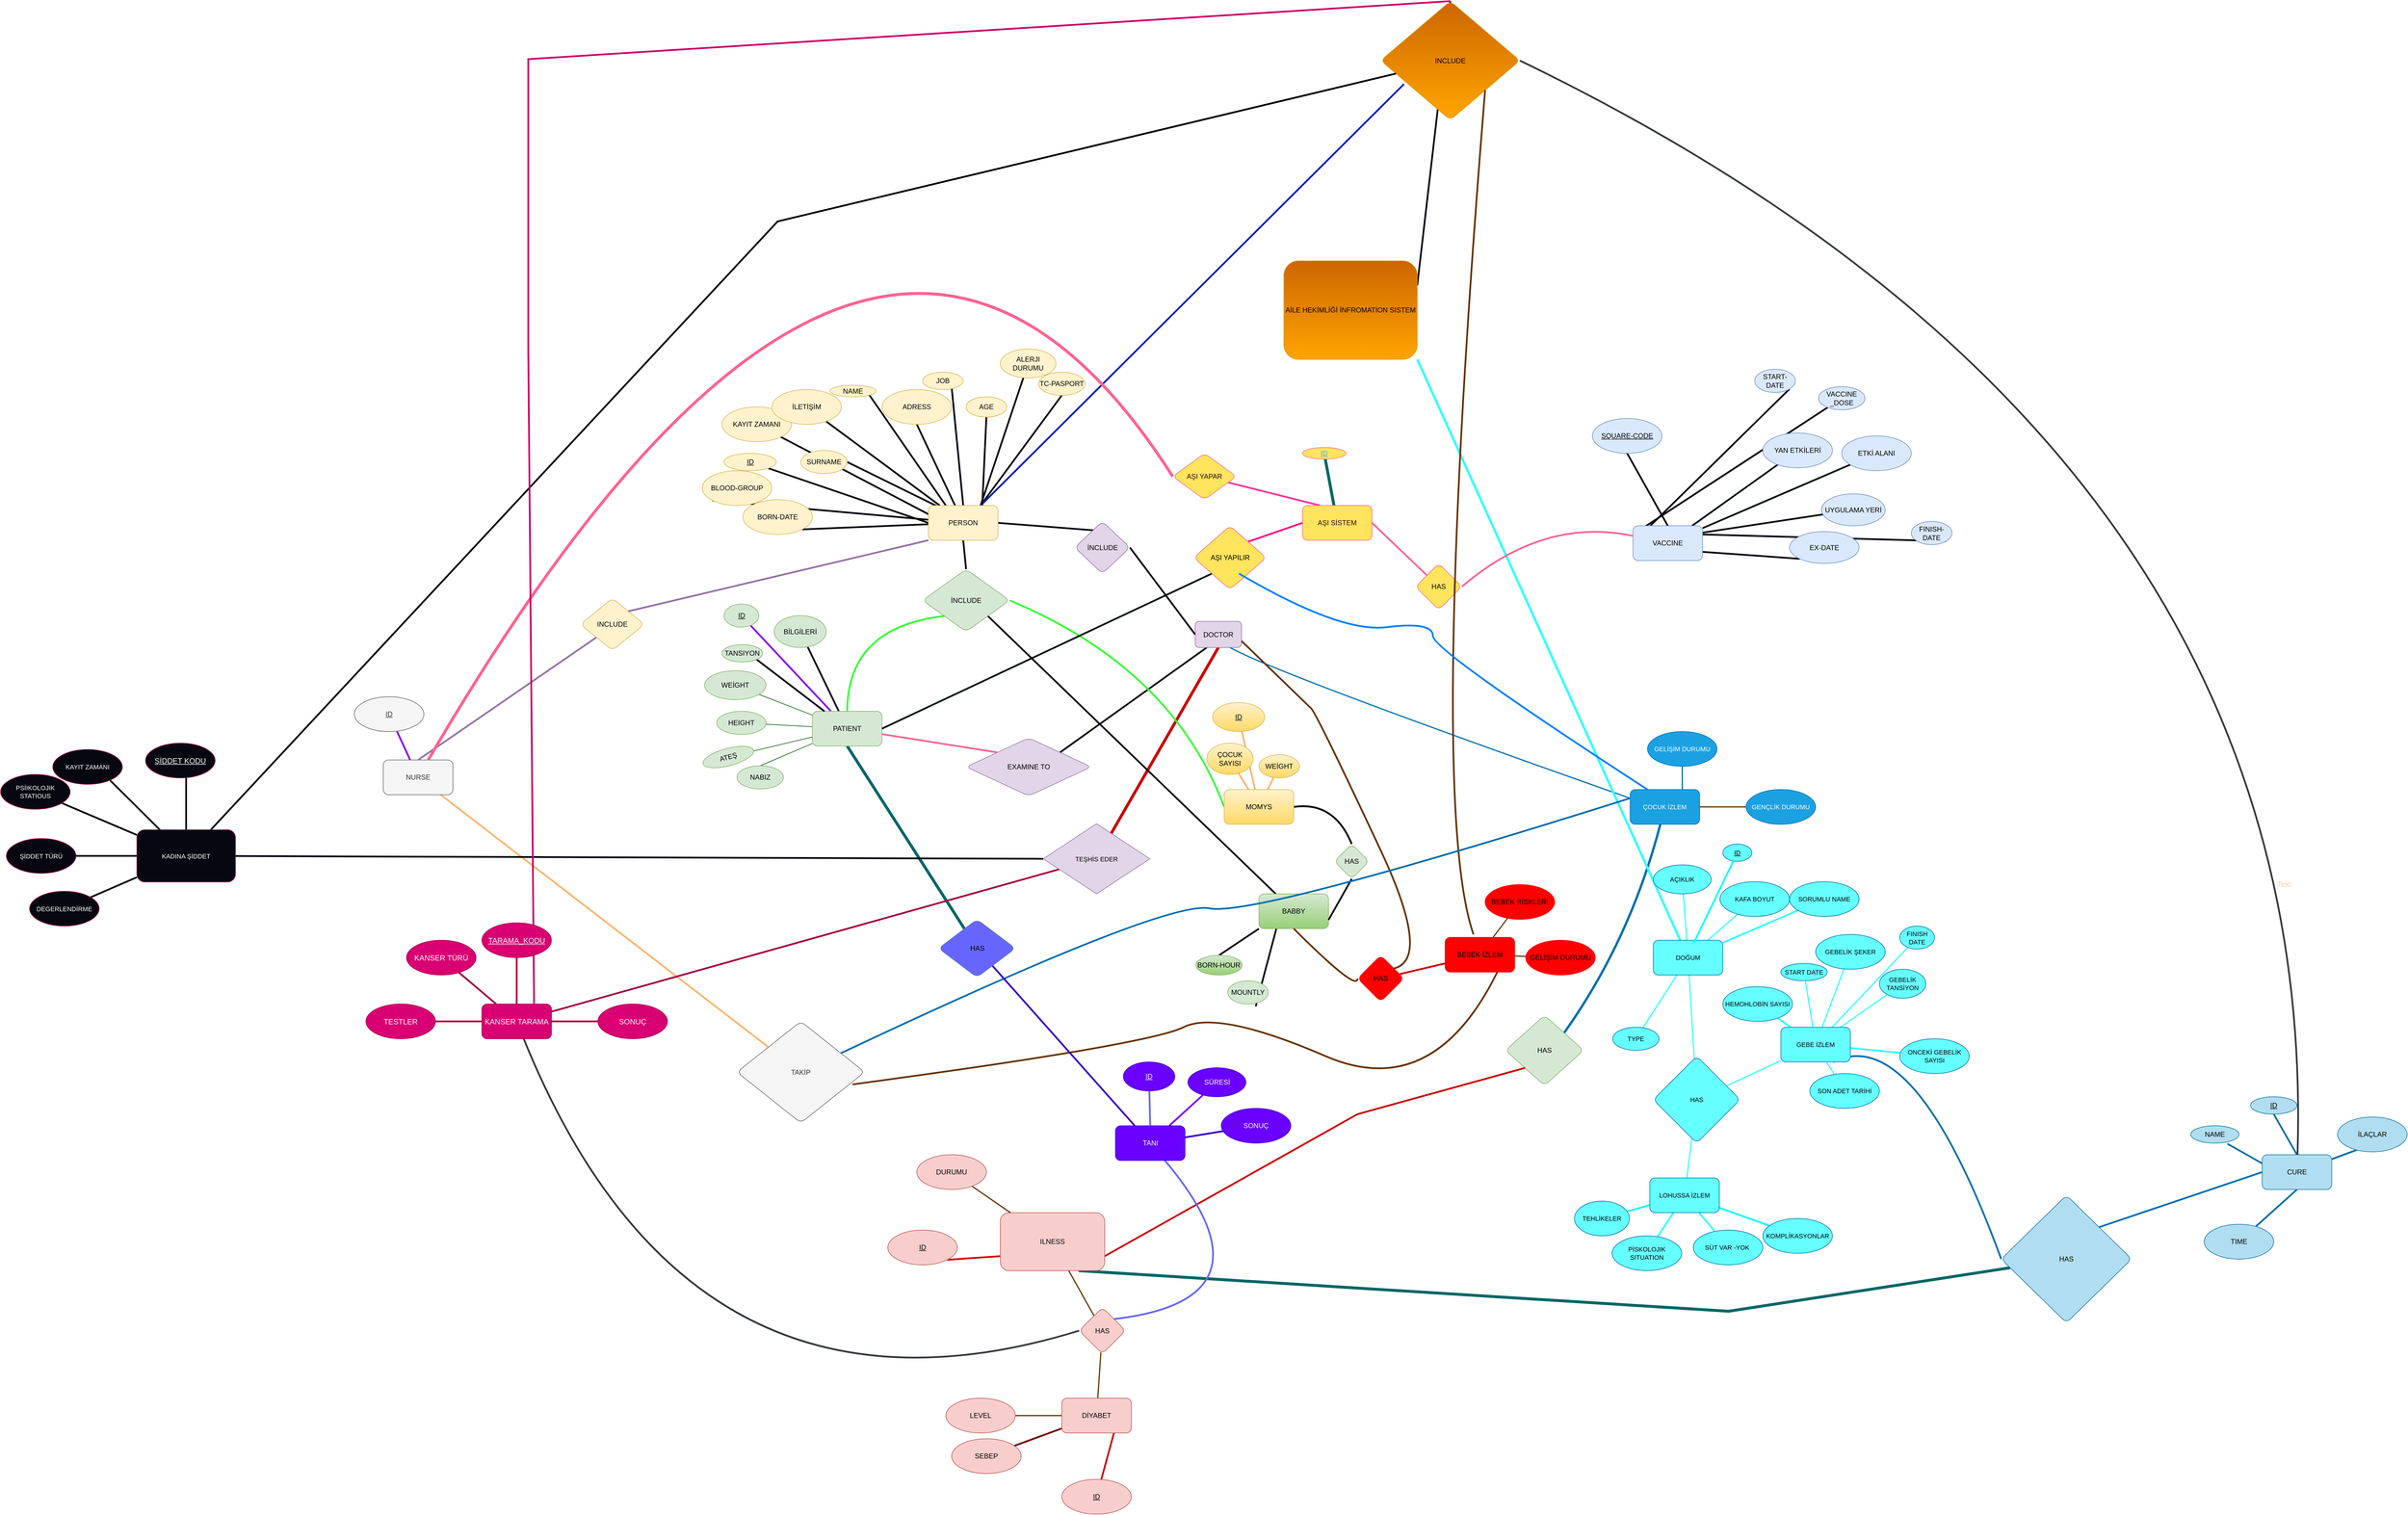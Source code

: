 <mxfile version="18.0.1" type="device"><diagram id="3oSJKb2C_FE_jb_y0NTh" name="Page-1"><mxGraphModel dx="3218" dy="2231" grid="0" gridSize="10" guides="1" tooltips="1" connect="1" arrows="1" fold="1" page="1" pageScale="1" pageWidth="827" pageHeight="1169" math="0" shadow="0"><root><mxCell id="0"/><mxCell id="1" parent="0"/><mxCell id="Enepda1DJFJ2iJSao2Wn-192" style="edgeStyle=none;shape=connector;curved=1;rounded=1;orthogonalLoop=1;jettySize=auto;html=1;exitX=1;exitY=0.25;exitDx=0;exitDy=0;entryX=1;entryY=1;entryDx=0;entryDy=0;labelBackgroundColor=default;fontFamily=Helvetica;fontSize=11;fontColor=default;endArrow=none;strokeColor=#070712;strokeWidth=3;" parent="1" source="IuXI09gqB4PYl_YaD_4M-1" target="IuXI09gqB4PYl_YaD_4M-15" edge="1"><mxGeometry relative="1" as="geometry"/></mxCell><mxCell id="Enepda1DJFJ2iJSao2Wn-193" style="edgeStyle=none;shape=connector;curved=1;rounded=1;orthogonalLoop=1;jettySize=auto;html=1;exitX=1;exitY=0.75;exitDx=0;exitDy=0;entryX=0;entryY=1;entryDx=0;entryDy=0;labelBackgroundColor=default;fontFamily=Helvetica;fontSize=11;fontColor=default;endArrow=none;strokeColor=#070712;strokeWidth=3;" parent="1" source="IuXI09gqB4PYl_YaD_4M-1" target="IuXI09gqB4PYl_YaD_4M-8" edge="1"><mxGeometry relative="1" as="geometry"/></mxCell><mxCell id="Enepda1DJFJ2iJSao2Wn-194" style="edgeStyle=none;shape=connector;curved=1;rounded=1;orthogonalLoop=1;jettySize=auto;html=1;exitX=0;exitY=0.5;exitDx=0;exitDy=0;labelBackgroundColor=default;fontFamily=Helvetica;fontSize=11;fontColor=default;endArrow=none;strokeColor=#070712;strokeWidth=3;" parent="1" source="IuXI09gqB4PYl_YaD_4M-1" target="IuXI09gqB4PYl_YaD_4M-17" edge="1"><mxGeometry relative="1" as="geometry"/></mxCell><mxCell id="Enepda1DJFJ2iJSao2Wn-195" style="edgeStyle=none;shape=connector;curved=1;rounded=1;orthogonalLoop=1;jettySize=auto;html=1;exitX=0;exitY=0.25;exitDx=0;exitDy=0;labelBackgroundColor=default;fontFamily=Helvetica;fontSize=11;fontColor=default;endArrow=none;strokeColor=#070712;strokeWidth=3;" parent="1" source="IuXI09gqB4PYl_YaD_4M-1" target="IuXI09gqB4PYl_YaD_4M-10" edge="1"><mxGeometry relative="1" as="geometry"/></mxCell><mxCell id="Enepda1DJFJ2iJSao2Wn-196" style="edgeStyle=none;shape=connector;curved=1;rounded=1;orthogonalLoop=1;jettySize=auto;html=1;exitX=0.25;exitY=0;exitDx=0;exitDy=0;entryX=1;entryY=1;entryDx=0;entryDy=0;labelBackgroundColor=default;fontFamily=Helvetica;fontSize=11;fontColor=default;endArrow=none;strokeColor=#070712;strokeWidth=3;" parent="1" source="IuXI09gqB4PYl_YaD_4M-1" target="IuXI09gqB4PYl_YaD_4M-12" edge="1"><mxGeometry relative="1" as="geometry"/></mxCell><mxCell id="Enepda1DJFJ2iJSao2Wn-197" style="edgeStyle=none;shape=connector;curved=1;rounded=1;orthogonalLoop=1;jettySize=auto;html=1;exitX=0.5;exitY=0;exitDx=0;exitDy=0;entryX=0.5;entryY=1;entryDx=0;entryDy=0;labelBackgroundColor=default;fontFamily=Helvetica;fontSize=11;fontColor=default;endArrow=none;strokeColor=#070712;strokeWidth=3;" parent="1" source="IuXI09gqB4PYl_YaD_4M-1" target="IuXI09gqB4PYl_YaD_4M-4" edge="1"><mxGeometry relative="1" as="geometry"/></mxCell><mxCell id="Enepda1DJFJ2iJSao2Wn-227" value="" style="edgeStyle=none;shape=connector;curved=1;rounded=1;orthogonalLoop=1;jettySize=auto;html=1;labelBackgroundColor=default;fontFamily=Helvetica;fontSize=11;fontColor=default;endArrow=none;strokeColor=#04140C;strokeWidth=3;" parent="1" source="IuXI09gqB4PYl_YaD_4M-1" target="Enepda1DJFJ2iJSao2Wn-226" edge="1"><mxGeometry relative="1" as="geometry"/></mxCell><mxCell id="Enepda1DJFJ2iJSao2Wn-230" value="" style="edgeStyle=none;shape=connector;curved=1;rounded=1;orthogonalLoop=1;jettySize=auto;html=1;labelBackgroundColor=default;fontFamily=Helvetica;fontSize=11;fontColor=default;endArrow=none;strokeColor=#04140C;strokeWidth=3;" parent="1" source="IuXI09gqB4PYl_YaD_4M-1" target="Enepda1DJFJ2iJSao2Wn-229" edge="1"><mxGeometry relative="1" as="geometry"/></mxCell><mxCell id="IuXI09gqB4PYl_YaD_4M-1" value="VACCINE" style="rounded=1;whiteSpace=wrap;html=1;fillColor=#dae8fc;strokeColor=#6c8ebf;" parent="1" vertex="1"><mxGeometry x="1445" y="325" width="120" height="60" as="geometry"/></mxCell><mxCell id="IuXI09gqB4PYl_YaD_4M-4" value="SQUARE-CODE&lt;br&gt;" style="ellipse;whiteSpace=wrap;html=1;rounded=1;fillColor=#dae8fc;strokeColor=#6c8ebf;fontStyle=4" parent="1" vertex="1"><mxGeometry x="1375" y="140" width="120" height="60" as="geometry"/></mxCell><mxCell id="IuXI09gqB4PYl_YaD_4M-8" value="EX-DATE" style="ellipse;whiteSpace=wrap;html=1;fillColor=#dae8fc;strokeColor=#6c8ebf;rounded=1;" parent="1" vertex="1"><mxGeometry x="1715" y="335" width="120" height="55" as="geometry"/></mxCell><mxCell id="IuXI09gqB4PYl_YaD_4M-10" value="VACCINE _DOSE" style="ellipse;whiteSpace=wrap;html=1;fillColor=#dae8fc;strokeColor=#6c8ebf;rounded=1;" parent="1" vertex="1"><mxGeometry x="1765" y="85" width="80" height="40" as="geometry"/></mxCell><mxCell id="IuXI09gqB4PYl_YaD_4M-12" value="START-DATE" style="ellipse;whiteSpace=wrap;html=1;fillColor=#dae8fc;strokeColor=#6c8ebf;rounded=1;" parent="1" vertex="1"><mxGeometry x="1655" y="55" width="70" height="40" as="geometry"/></mxCell><mxCell id="IuXI09gqB4PYl_YaD_4M-15" value="FINISH-DATE&lt;br&gt;" style="ellipse;whiteSpace=wrap;html=1;fillColor=#dae8fc;strokeColor=#6c8ebf;rounded=1;" parent="1" vertex="1"><mxGeometry x="1925" y="317.5" width="70" height="40" as="geometry"/></mxCell><mxCell id="IuXI09gqB4PYl_YaD_4M-17" value="UYGULAMA YERİ&lt;br&gt;" style="ellipse;whiteSpace=wrap;html=1;fillColor=#dae8fc;strokeColor=#6c8ebf;rounded=1;" parent="1" vertex="1"><mxGeometry x="1770" y="270" width="110" height="55" as="geometry"/></mxCell><mxCell id="Enepda1DJFJ2iJSao2Wn-157" value="" style="edgeStyle=none;shape=connector;curved=1;rounded=1;orthogonalLoop=1;jettySize=auto;html=1;labelBackgroundColor=default;fontFamily=Helvetica;fontSize=11;fontColor=default;endArrow=none;strokeColor=#070712;strokeWidth=3;" parent="1" source="IuXI09gqB4PYl_YaD_4M-25" target="Enepda1DJFJ2iJSao2Wn-156" edge="1"><mxGeometry relative="1" as="geometry"/></mxCell><mxCell id="Enepda1DJFJ2iJSao2Wn-158" style="edgeStyle=none;shape=connector;curved=1;rounded=1;orthogonalLoop=1;jettySize=auto;html=1;exitX=0;exitY=0.25;exitDx=0;exitDy=0;labelBackgroundColor=default;fontFamily=Helvetica;fontSize=11;fontColor=default;endArrow=none;strokeColor=#070712;strokeWidth=3;" parent="1" source="IuXI09gqB4PYl_YaD_4M-25" target="Enepda1DJFJ2iJSao2Wn-35" edge="1"><mxGeometry relative="1" as="geometry"/></mxCell><mxCell id="Enepda1DJFJ2iJSao2Wn-159" style="edgeStyle=none;shape=connector;curved=1;rounded=1;orthogonalLoop=1;jettySize=auto;html=1;exitX=0;exitY=0.5;exitDx=0;exitDy=0;labelBackgroundColor=default;fontFamily=Helvetica;fontSize=11;fontColor=default;endArrow=none;strokeColor=#070712;strokeWidth=3;" parent="1" source="IuXI09gqB4PYl_YaD_4M-25" target="IuXI09gqB4PYl_YaD_4M-32" edge="1"><mxGeometry relative="1" as="geometry"/></mxCell><mxCell id="Enepda1DJFJ2iJSao2Wn-163" style="edgeStyle=none;shape=connector;curved=1;rounded=1;orthogonalLoop=1;jettySize=auto;html=1;exitX=0.125;exitY=0.021;exitDx=0;exitDy=0;entryX=1;entryY=0.5;entryDx=0;entryDy=0;labelBackgroundColor=default;fontFamily=Helvetica;fontSize=11;fontColor=default;endArrow=none;strokeColor=#070712;strokeWidth=3;exitPerimeter=0;" parent="1" source="IuXI09gqB4PYl_YaD_4M-25" target="IuXI09gqB4PYl_YaD_4M-36" edge="1"><mxGeometry relative="1" as="geometry"/></mxCell><mxCell id="Enepda1DJFJ2iJSao2Wn-164" style="edgeStyle=none;shape=connector;curved=1;rounded=1;orthogonalLoop=1;jettySize=auto;html=1;entryX=0;entryY=1;entryDx=0;entryDy=0;labelBackgroundColor=default;fontFamily=Helvetica;fontSize=11;fontColor=default;endArrow=none;strokeColor=#070712;strokeWidth=3;" parent="1" source="IuXI09gqB4PYl_YaD_4M-25" target="IuXI09gqB4PYl_YaD_4M-132" edge="1"><mxGeometry relative="1" as="geometry"/></mxCell><mxCell id="Enepda1DJFJ2iJSao2Wn-166" style="edgeStyle=none;shape=connector;curved=1;rounded=1;orthogonalLoop=1;jettySize=auto;html=1;exitX=0.75;exitY=0;exitDx=0;exitDy=0;labelBackgroundColor=default;fontFamily=Helvetica;fontSize=11;fontColor=default;endArrow=none;strokeColor=#070712;strokeWidth=3;" parent="1" source="IuXI09gqB4PYl_YaD_4M-25" target="Enepda1DJFJ2iJSao2Wn-32" edge="1"><mxGeometry relative="1" as="geometry"/></mxCell><mxCell id="Enepda1DJFJ2iJSao2Wn-168" style="edgeStyle=none;shape=connector;curved=1;rounded=1;orthogonalLoop=1;jettySize=auto;html=1;exitX=0.5;exitY=0;exitDx=0;exitDy=0;entryX=0.714;entryY=0.833;entryDx=0;entryDy=0;entryPerimeter=0;labelBackgroundColor=default;fontFamily=Helvetica;fontSize=11;fontColor=default;endArrow=none;strokeColor=#070712;strokeWidth=3;" parent="1" source="IuXI09gqB4PYl_YaD_4M-25" target="IuXI09gqB4PYl_YaD_4M-158" edge="1"><mxGeometry relative="1" as="geometry"/></mxCell><mxCell id="Enepda1DJFJ2iJSao2Wn-169" style="edgeStyle=none;shape=connector;curved=1;rounded=1;orthogonalLoop=1;jettySize=auto;html=1;exitX=0.25;exitY=0;exitDx=0;exitDy=0;entryX=1;entryY=1;entryDx=0;entryDy=0;labelBackgroundColor=default;fontFamily=Helvetica;fontSize=11;fontColor=default;endArrow=none;strokeColor=#070712;strokeWidth=3;" parent="1" source="IuXI09gqB4PYl_YaD_4M-25" target="IuXI09gqB4PYl_YaD_4M-34" edge="1"><mxGeometry relative="1" as="geometry"/></mxCell><mxCell id="Enepda1DJFJ2iJSao2Wn-184" style="edgeStyle=none;shape=connector;curved=1;rounded=1;orthogonalLoop=1;jettySize=auto;html=1;exitX=1;exitY=0.5;exitDx=0;exitDy=0;entryX=0.365;entryY=0.172;entryDx=0;entryDy=0;entryPerimeter=0;labelBackgroundColor=default;fontFamily=Helvetica;fontSize=11;fontColor=default;endArrow=none;strokeColor=#070712;strokeWidth=3;" parent="1" source="IuXI09gqB4PYl_YaD_4M-25" target="IuXI09gqB4PYl_YaD_4M-44" edge="1"><mxGeometry relative="1" as="geometry"/></mxCell><mxCell id="Enepda1DJFJ2iJSao2Wn-55" value="" style="edgeStyle=none;shape=connector;curved=1;rounded=1;orthogonalLoop=1;jettySize=auto;html=1;labelBackgroundColor=default;fontFamily=Helvetica;fontSize=11;fontColor=default;endArrow=none;strokeColor=#FFB570;strokeWidth=3;" parent="1" source="IuXI09gqB4PYl_YaD_4M-26" target="Enepda1DJFJ2iJSao2Wn-54" edge="1"><mxGeometry relative="1" as="geometry"><mxPoint x="-130" y="910" as="targetPoint"/></mxGeometry></mxCell><mxCell id="Enepda1DJFJ2iJSao2Wn-209" value="" style="edgeStyle=none;shape=connector;curved=1;rounded=1;orthogonalLoop=1;jettySize=auto;html=1;labelBackgroundColor=default;fontFamily=Helvetica;fontSize=11;fontColor=default;endArrow=none;strokeColor=#7F00FF;strokeWidth=3;" parent="1" source="IuXI09gqB4PYl_YaD_4M-26" target="Enepda1DJFJ2iJSao2Wn-208" edge="1"><mxGeometry relative="1" as="geometry"/></mxCell><mxCell id="IuXI09gqB4PYl_YaD_4M-26" value="NURSE" style="whiteSpace=wrap;html=1;rounded=1;fillColor=#f5f5f5;strokeColor=#666666;fontColor=#333333;" parent="1" vertex="1"><mxGeometry x="-710" y="729" width="120" height="60" as="geometry"/></mxCell><mxCell id="Enepda1DJFJ2iJSao2Wn-72" style="edgeStyle=none;shape=connector;curved=1;rounded=1;orthogonalLoop=1;jettySize=auto;html=1;exitX=0.75;exitY=1;exitDx=0;exitDy=0;entryX=0;entryY=0.25;entryDx=0;entryDy=0;labelBackgroundColor=default;fontFamily=Helvetica;fontSize=11;fontColor=default;endArrow=none;strokeColor=#006EAF;strokeWidth=2;fillColor=#1ba1e2;" parent="1" source="IuXI09gqB4PYl_YaD_4M-28" target="Enepda1DJFJ2iJSao2Wn-29" edge="1"><mxGeometry relative="1" as="geometry"><Array as="points"><mxPoint x="830" y="580"/></Array></mxGeometry></mxCell><mxCell id="Enepda1DJFJ2iJSao2Wn-186" style="edgeStyle=none;shape=connector;curved=1;rounded=1;orthogonalLoop=1;jettySize=auto;html=1;exitX=0.25;exitY=1;exitDx=0;exitDy=0;entryX=0;entryY=0;entryDx=0;entryDy=0;labelBackgroundColor=default;fontFamily=Helvetica;fontSize=11;fontColor=default;endArrow=none;strokeColor=#070712;strokeWidth=3;" parent="1" source="IuXI09gqB4PYl_YaD_4M-28" target="IuXI09gqB4PYl_YaD_4M-84" edge="1"><mxGeometry relative="1" as="geometry"/></mxCell><mxCell id="1Fx2SMzA8RqjJ5XLvgDw-36" style="edgeStyle=none;shape=connector;rounded=0;orthogonalLoop=1;jettySize=auto;html=1;exitX=0.5;exitY=1;exitDx=0;exitDy=0;labelBackgroundColor=default;fontFamily=Helvetica;fontSize=11;fontColor=default;endArrow=none;strokeColor=#CC0000;strokeWidth=5;" parent="1" source="IuXI09gqB4PYl_YaD_4M-28" target="1Fx2SMzA8RqjJ5XLvgDw-35" edge="1"><mxGeometry relative="1" as="geometry"/></mxCell><mxCell id="IuXI09gqB4PYl_YaD_4M-28" value="DOCTOR" style="whiteSpace=wrap;html=1;rounded=1;fillColor=#e1d5e7;strokeColor=#9673a6;" parent="1" vertex="1"><mxGeometry x="690" y="490" width="80" height="45" as="geometry"/></mxCell><mxCell id="IuXI09gqB4PYl_YaD_4M-32" value="ID" style="ellipse;whiteSpace=wrap;html=1;rounded=1;fontStyle=4;fillColor=#fff2cc;strokeColor=#d6b656;" parent="1" vertex="1"><mxGeometry x="-122.5" y="200" width="90" height="30" as="geometry"/></mxCell><mxCell id="IuXI09gqB4PYl_YaD_4M-34" value="NAME" style="ellipse;whiteSpace=wrap;html=1;rounded=1;fillColor=#fff2cc;strokeColor=#d6b656;" parent="1" vertex="1"><mxGeometry x="60" y="82.5" width="80" height="20" as="geometry"/></mxCell><mxCell id="IuXI09gqB4PYl_YaD_4M-36" value="SURNAME" style="ellipse;whiteSpace=wrap;html=1;rounded=1;fillColor=#fff2cc;strokeColor=#d6b656;" parent="1" vertex="1"><mxGeometry x="10" y="195" width="80" height="40" as="geometry"/></mxCell><mxCell id="Enepda1DJFJ2iJSao2Wn-172" style="edgeStyle=none;shape=connector;curved=1;rounded=1;orthogonalLoop=1;jettySize=auto;html=1;exitX=0.5;exitY=1;exitDx=0;exitDy=0;entryX=0.75;entryY=0;entryDx=0;entryDy=0;labelBackgroundColor=default;fontFamily=Helvetica;fontSize=11;fontColor=default;endArrow=none;strokeColor=#070712;strokeWidth=3;" parent="1" source="IuXI09gqB4PYl_YaD_4M-39" target="IuXI09gqB4PYl_YaD_4M-25" edge="1"><mxGeometry relative="1" as="geometry"/></mxCell><mxCell id="IuXI09gqB4PYl_YaD_4M-39" value="TC-PASPORT" style="ellipse;whiteSpace=wrap;html=1;rounded=1;fillColor=#fff2cc;strokeColor=#d6b656;" parent="1" vertex="1"><mxGeometry x="420" y="60" width="80" height="40" as="geometry"/></mxCell><mxCell id="Enepda1DJFJ2iJSao2Wn-284" style="edgeStyle=none;shape=connector;curved=1;rounded=1;orthogonalLoop=1;jettySize=auto;html=1;entryX=0.5;entryY=0;entryDx=0;entryDy=0;labelBackgroundColor=default;fontFamily=Helvetica;fontSize=13;fontColor=#FFCE9F;endArrow=none;strokeColor=#9673a6;strokeWidth=3;exitX=0;exitY=1;exitDx=0;exitDy=0;fillColor=#e1d5e7;" parent="1" source="IuXI09gqB4PYl_YaD_4M-41" target="IuXI09gqB4PYl_YaD_4M-26" edge="1"><mxGeometry relative="1" as="geometry"><mxPoint x="-230" y="612.222" as="sourcePoint"/></mxGeometry></mxCell><mxCell id="IuXI09gqB4PYl_YaD_4M-41" value="INCLUDE" style="rhombus;whiteSpace=wrap;html=1;fillColor=#fff2cc;strokeColor=#d6b656;rounded=1;" parent="1" vertex="1"><mxGeometry x="-370" y="450" width="110" height="90" as="geometry"/></mxCell><mxCell id="Enepda1DJFJ2iJSao2Wn-185" style="edgeStyle=none;shape=connector;curved=1;rounded=1;orthogonalLoop=1;jettySize=auto;html=1;exitX=1;exitY=0.5;exitDx=0;exitDy=0;entryX=0;entryY=0.5;entryDx=0;entryDy=0;labelBackgroundColor=default;fontFamily=Helvetica;fontSize=11;fontColor=default;endArrow=none;strokeColor=#070712;strokeWidth=3;" parent="1" source="IuXI09gqB4PYl_YaD_4M-44" target="IuXI09gqB4PYl_YaD_4M-28" edge="1"><mxGeometry relative="1" as="geometry"/></mxCell><mxCell id="IuXI09gqB4PYl_YaD_4M-44" value="İNCLUDE" style="rhombus;whiteSpace=wrap;html=1;fillColor=#e1d5e7;strokeColor=#9673a6;rounded=1;" parent="1" vertex="1"><mxGeometry x="482.5" y="317.5" width="95" height="90" as="geometry"/></mxCell><mxCell id="Enepda1DJFJ2iJSao2Wn-271" style="edgeStyle=none;shape=connector;curved=1;rounded=1;orthogonalLoop=1;jettySize=auto;html=1;exitX=1;exitY=0.5;exitDx=0;exitDy=0;entryX=0;entryY=0.5;entryDx=0;entryDy=0;labelBackgroundColor=default;fontFamily=Helvetica;fontSize=13;fontColor=#FFCE9F;endArrow=none;strokeColor=#33FF33;strokeWidth=3;" parent="1" source="IuXI09gqB4PYl_YaD_4M-48" target="IuXI09gqB4PYl_YaD_4M-94" edge="1"><mxGeometry relative="1" as="geometry"><Array as="points"><mxPoint x="650" y="570"/></Array></mxGeometry></mxCell><mxCell id="Enepda1DJFJ2iJSao2Wn-272" style="edgeStyle=none;shape=connector;curved=1;rounded=1;orthogonalLoop=1;jettySize=auto;html=1;exitX=1;exitY=1;exitDx=0;exitDy=0;labelBackgroundColor=default;fontFamily=Helvetica;fontSize=13;fontColor=#FFCE9F;endArrow=none;strokeColor=#070712;strokeWidth=3;" parent="1" source="IuXI09gqB4PYl_YaD_4M-48" target="IuXI09gqB4PYl_YaD_4M-90" edge="1"><mxGeometry relative="1" as="geometry"/></mxCell><mxCell id="Enepda1DJFJ2iJSao2Wn-288" style="edgeStyle=none;shape=connector;curved=1;rounded=1;orthogonalLoop=1;jettySize=auto;html=1;exitX=0;exitY=1;exitDx=0;exitDy=0;entryX=0.5;entryY=0;entryDx=0;entryDy=0;labelBackgroundColor=default;fontFamily=Helvetica;fontSize=13;fontColor=#FFCE9F;endArrow=none;strokeColor=#33FF33;strokeWidth=3;fillColor=#cdeb8b;" parent="1" source="IuXI09gqB4PYl_YaD_4M-48" target="IuXI09gqB4PYl_YaD_4M-50" edge="1"><mxGeometry relative="1" as="geometry"><Array as="points"><mxPoint x="90" y="500"/></Array></mxGeometry></mxCell><mxCell id="1Fx2SMzA8RqjJ5XLvgDw-18" style="edgeStyle=none;shape=connector;rounded=0;orthogonalLoop=1;jettySize=auto;html=1;exitX=0.5;exitY=0;exitDx=0;exitDy=0;entryX=0.5;entryY=1;entryDx=0;entryDy=0;labelBackgroundColor=default;fontFamily=Helvetica;fontSize=11;fontColor=default;endArrow=none;strokeColor=#070712;strokeWidth=3;" parent="1" source="IuXI09gqB4PYl_YaD_4M-48" target="IuXI09gqB4PYl_YaD_4M-25" edge="1"><mxGeometry relative="1" as="geometry"/></mxCell><mxCell id="IuXI09gqB4PYl_YaD_4M-48" value="İNCLUDE" style="rhombus;whiteSpace=wrap;html=1;fillColor=#d5e8d4;strokeColor=#82b366;rounded=1;" parent="1" vertex="1"><mxGeometry x="220" y="400" width="150" height="107.5" as="geometry"/></mxCell><mxCell id="Enepda1DJFJ2iJSao2Wn-45" value="" style="edgeStyle=none;shape=connector;curved=1;rounded=1;orthogonalLoop=1;jettySize=auto;html=1;labelBackgroundColor=default;fontFamily=Helvetica;fontSize=11;fontColor=default;endArrow=none;strokeColor=#005700;strokeWidth=1;fillColor=#008a00;" parent="1" source="IuXI09gqB4PYl_YaD_4M-50" target="Enepda1DJFJ2iJSao2Wn-44" edge="1"><mxGeometry relative="1" as="geometry"/></mxCell><mxCell id="Enepda1DJFJ2iJSao2Wn-47" value="" style="edgeStyle=none;shape=connector;curved=1;rounded=1;orthogonalLoop=1;jettySize=auto;html=1;labelBackgroundColor=default;fontFamily=Helvetica;fontSize=11;fontColor=default;endArrow=none;strokeColor=#005700;strokeWidth=1;fillColor=#008a00;" parent="1" source="IuXI09gqB4PYl_YaD_4M-50" target="Enepda1DJFJ2iJSao2Wn-46" edge="1"><mxGeometry relative="1" as="geometry"/></mxCell><mxCell id="Enepda1DJFJ2iJSao2Wn-49" value="" style="edgeStyle=none;shape=connector;curved=1;rounded=1;orthogonalLoop=1;jettySize=auto;html=1;labelBackgroundColor=default;fontFamily=Helvetica;fontSize=11;fontColor=default;endArrow=none;strokeColor=#005700;strokeWidth=1;fillColor=#008a00;" parent="1" source="IuXI09gqB4PYl_YaD_4M-50" target="Enepda1DJFJ2iJSao2Wn-48" edge="1"><mxGeometry relative="1" as="geometry"/></mxCell><mxCell id="Enepda1DJFJ2iJSao2Wn-51" value="" style="edgeStyle=none;shape=connector;curved=1;rounded=1;orthogonalLoop=1;jettySize=auto;html=1;labelBackgroundColor=default;fontFamily=Helvetica;fontSize=11;fontColor=default;endArrow=none;strokeColor=#005700;strokeWidth=1;fillColor=#008a00;entryX=0.5;entryY=0;entryDx=0;entryDy=0;" parent="1" source="IuXI09gqB4PYl_YaD_4M-50" target="Enepda1DJFJ2iJSao2Wn-50" edge="1"><mxGeometry relative="1" as="geometry"><mxPoint x="-24.999" y="767.978" as="targetPoint"/></mxGeometry></mxCell><mxCell id="Enepda1DJFJ2iJSao2Wn-176" value="" style="edgeStyle=none;shape=connector;curved=1;rounded=1;orthogonalLoop=1;jettySize=auto;html=1;labelBackgroundColor=default;fontFamily=Helvetica;fontSize=11;fontColor=default;endArrow=none;strokeColor=#070712;strokeWidth=3;" parent="1" source="IuXI09gqB4PYl_YaD_4M-50" target="Enepda1DJFJ2iJSao2Wn-175" edge="1"><mxGeometry relative="1" as="geometry"/></mxCell><mxCell id="Enepda1DJFJ2iJSao2Wn-211" value="" style="edgeStyle=none;shape=connector;curved=1;rounded=1;orthogonalLoop=1;jettySize=auto;html=1;labelBackgroundColor=default;fontFamily=Helvetica;fontSize=11;fontColor=default;endArrow=none;strokeColor=#7F00FF;strokeWidth=3;" parent="1" source="IuXI09gqB4PYl_YaD_4M-50" target="Enepda1DJFJ2iJSao2Wn-210" edge="1"><mxGeometry relative="1" as="geometry"/></mxCell><mxCell id="1Fx2SMzA8RqjJ5XLvgDw-37" style="edgeStyle=none;shape=connector;rounded=0;orthogonalLoop=1;jettySize=auto;html=1;exitX=0.5;exitY=1;exitDx=0;exitDy=0;labelBackgroundColor=default;fontFamily=Helvetica;fontSize=11;fontColor=default;endArrow=none;strokeColor=#006666;strokeWidth=5;" parent="1" source="IuXI09gqB4PYl_YaD_4M-50" target="Enepda1DJFJ2iJSao2Wn-79" edge="1"><mxGeometry relative="1" as="geometry"/></mxCell><mxCell id="IuXI09gqB4PYl_YaD_4M-50" value="PATIENT" style="whiteSpace=wrap;html=1;fillColor=#d5e8d4;strokeColor=#82b366;rounded=1;" parent="1" vertex="1"><mxGeometry x="30" y="645" width="120" height="60" as="geometry"/></mxCell><mxCell id="Enepda1DJFJ2iJSao2Wn-67" style="edgeStyle=none;shape=connector;curved=1;rounded=1;orthogonalLoop=1;jettySize=auto;html=1;exitX=1;exitY=0;exitDx=0;exitDy=0;labelBackgroundColor=default;fontFamily=Helvetica;fontSize=11;fontColor=default;endArrow=none;strokeColor=#006EAF;strokeWidth=4;fillColor=#1ba1e2;" parent="1" source="IuXI09gqB4PYl_YaD_4M-52" target="Enepda1DJFJ2iJSao2Wn-29" edge="1"><mxGeometry relative="1" as="geometry"><Array as="points"><mxPoint x="1440" y="1040"/></Array></mxGeometry></mxCell><mxCell id="IuXI09gqB4PYl_YaD_4M-52" value="HAS" style="rhombus;whiteSpace=wrap;html=1;fillColor=#d5e8d4;strokeColor=#82b366;rounded=1;" parent="1" vertex="1"><mxGeometry x="1225" y="1169.5" width="135" height="121" as="geometry"/></mxCell><mxCell id="Enepda1DJFJ2iJSao2Wn-76" value="" style="edgeStyle=none;shape=connector;curved=1;rounded=1;orthogonalLoop=1;jettySize=auto;html=1;labelBackgroundColor=default;fontFamily=Helvetica;fontSize=11;fontColor=default;endArrow=none;strokeColor=#663300;strokeWidth=2;" parent="1" source="IuXI09gqB4PYl_YaD_4M-54" target="Enepda1DJFJ2iJSao2Wn-75" edge="1"><mxGeometry relative="1" as="geometry"/></mxCell><mxCell id="1Fx2SMzA8RqjJ5XLvgDw-28" style="edgeStyle=none;shape=connector;rounded=0;orthogonalLoop=1;jettySize=auto;html=1;exitX=1;exitY=0.75;exitDx=0;exitDy=0;entryX=0;entryY=1;entryDx=0;entryDy=0;labelBackgroundColor=default;fontFamily=Helvetica;fontSize=11;fontColor=default;endArrow=none;strokeColor=#CC0000;strokeWidth=3;" parent="1" source="IuXI09gqB4PYl_YaD_4M-54" target="IuXI09gqB4PYl_YaD_4M-52" edge="1"><mxGeometry relative="1" as="geometry"><Array as="points"><mxPoint x="970" y="1340"/></Array></mxGeometry></mxCell><mxCell id="1Fx2SMzA8RqjJ5XLvgDw-30" style="edgeStyle=none;shape=connector;rounded=0;orthogonalLoop=1;jettySize=auto;html=1;exitX=0;exitY=0.75;exitDx=0;exitDy=0;entryX=1;entryY=1;entryDx=0;entryDy=0;labelBackgroundColor=default;fontFamily=Helvetica;fontSize=11;fontColor=default;endArrow=none;strokeColor=#CC0000;strokeWidth=3;" parent="1" source="IuXI09gqB4PYl_YaD_4M-54" target="IuXI09gqB4PYl_YaD_4M-56" edge="1"><mxGeometry relative="1" as="geometry"/></mxCell><mxCell id="1Fx2SMzA8RqjJ5XLvgDw-41" style="edgeStyle=none;shape=connector;rounded=0;orthogonalLoop=1;jettySize=auto;html=1;exitX=0.75;exitY=1;exitDx=0;exitDy=0;labelBackgroundColor=default;fontFamily=Helvetica;fontSize=11;fontColor=default;endArrow=none;strokeColor=#006666;strokeWidth=5;" parent="1" source="IuXI09gqB4PYl_YaD_4M-54" target="IuXI09gqB4PYl_YaD_4M-58" edge="1"><mxGeometry relative="1" as="geometry"><Array as="points"><mxPoint x="1610" y="1680"/></Array></mxGeometry></mxCell><mxCell id="IuXI09gqB4PYl_YaD_4M-54" value="ILNESS" style="whiteSpace=wrap;html=1;fillColor=#f8cecc;strokeColor=#b85450;rounded=1;" parent="1" vertex="1"><mxGeometry x="354" y="1510" width="180" height="100" as="geometry"/></mxCell><mxCell id="IuXI09gqB4PYl_YaD_4M-56" value="ID" style="ellipse;whiteSpace=wrap;html=1;fillColor=#f8cecc;strokeColor=#b85450;rounded=1;fontStyle=4" parent="1" vertex="1"><mxGeometry x="160" y="1540" width="120" height="60" as="geometry"/></mxCell><mxCell id="IuXI09gqB4PYl_YaD_4M-58" value="HAS" style="rhombus;whiteSpace=wrap;html=1;fillColor=#b1ddf0;strokeColor=#10739e;rounded=1;" parent="1" vertex="1"><mxGeometry x="2080" y="1480" width="225" height="220" as="geometry"/></mxCell><mxCell id="Enepda1DJFJ2iJSao2Wn-135" value="" style="edgeStyle=none;shape=connector;curved=1;rounded=1;orthogonalLoop=1;jettySize=auto;html=1;labelBackgroundColor=default;fontFamily=Helvetica;fontSize=11;fontColor=default;endArrow=none;strokeColor=#006EAF;strokeWidth=3;fillColor=#1ba1e2;" parent="1" source="IuXI09gqB4PYl_YaD_4M-62" edge="1"><mxGeometry relative="1" as="geometry"><mxPoint x="2701.423" y="1398.609" as="targetPoint"/></mxGeometry></mxCell><mxCell id="Enepda1DJFJ2iJSao2Wn-136" style="edgeStyle=none;shape=connector;curved=1;rounded=1;orthogonalLoop=1;jettySize=auto;html=1;exitX=0.5;exitY=1;exitDx=0;exitDy=0;labelBackgroundColor=default;fontFamily=Helvetica;fontSize=11;fontColor=default;endArrow=none;strokeColor=#006EAF;strokeWidth=3;fillColor=#1ba1e2;" parent="1" source="IuXI09gqB4PYl_YaD_4M-62" target="IuXI09gqB4PYl_YaD_4M-68" edge="1"><mxGeometry relative="1" as="geometry"/></mxCell><mxCell id="Enepda1DJFJ2iJSao2Wn-137" style="edgeStyle=none;shape=connector;curved=1;rounded=1;orthogonalLoop=1;jettySize=auto;html=1;exitX=0;exitY=0.5;exitDx=0;exitDy=0;entryX=1;entryY=0;entryDx=0;entryDy=0;labelBackgroundColor=default;fontFamily=Helvetica;fontSize=11;fontColor=default;endArrow=none;strokeColor=#006EAF;strokeWidth=3;" parent="1" source="IuXI09gqB4PYl_YaD_4M-62" target="IuXI09gqB4PYl_YaD_4M-58" edge="1"><mxGeometry relative="1" as="geometry"/></mxCell><mxCell id="Enepda1DJFJ2iJSao2Wn-138" style="edgeStyle=none;shape=connector;curved=1;rounded=1;orthogonalLoop=1;jettySize=auto;html=1;exitX=0;exitY=0.25;exitDx=0;exitDy=0;labelBackgroundColor=default;fontFamily=Helvetica;fontSize=11;fontColor=default;endArrow=none;strokeColor=#006EAF;strokeWidth=3;" parent="1" source="IuXI09gqB4PYl_YaD_4M-62" edge="1"><mxGeometry relative="1" as="geometry"><mxPoint x="2470" y="1391" as="targetPoint"/></mxGeometry></mxCell><mxCell id="Enepda1DJFJ2iJSao2Wn-139" style="edgeStyle=none;shape=connector;curved=1;rounded=1;orthogonalLoop=1;jettySize=auto;html=1;exitX=0.5;exitY=0;exitDx=0;exitDy=0;entryX=0.5;entryY=1;entryDx=0;entryDy=0;labelBackgroundColor=default;fontFamily=Helvetica;fontSize=11;fontColor=default;endArrow=none;strokeColor=#006EAF;strokeWidth=3;" parent="1" source="IuXI09gqB4PYl_YaD_4M-62" target="IuXI09gqB4PYl_YaD_4M-64" edge="1"><mxGeometry relative="1" as="geometry"/></mxCell><mxCell id="IuXI09gqB4PYl_YaD_4M-62" value="CURE" style="whiteSpace=wrap;html=1;fillColor=#b1ddf0;strokeColor=#10739e;rounded=1;" parent="1" vertex="1"><mxGeometry x="2530" y="1410" width="120" height="60" as="geometry"/></mxCell><mxCell id="IuXI09gqB4PYl_YaD_4M-64" value="ID" style="ellipse;whiteSpace=wrap;html=1;fillColor=#b1ddf0;strokeColor=#10739e;rounded=1;fontStyle=4;" parent="1" vertex="1"><mxGeometry x="2510" y="1310" width="80" height="30" as="geometry"/></mxCell><mxCell id="IuXI09gqB4PYl_YaD_4M-66" value="NAME" style="ellipse;whiteSpace=wrap;html=1;fillColor=#b1ddf0;strokeColor=#10739e;rounded=1;" parent="1" vertex="1"><mxGeometry x="2407" y="1360" width="83" height="30" as="geometry"/></mxCell><mxCell id="IuXI09gqB4PYl_YaD_4M-68" value="TIME" style="ellipse;whiteSpace=wrap;html=1;fillColor=#b1ddf0;strokeColor=#10739e;rounded=1;" parent="1" vertex="1"><mxGeometry x="2430" y="1530" width="120" height="60" as="geometry"/></mxCell><mxCell id="Enepda1DJFJ2iJSao2Wn-90" style="edgeStyle=none;shape=connector;curved=1;rounded=1;orthogonalLoop=1;jettySize=auto;html=1;exitX=1;exitY=1;exitDx=0;exitDy=0;labelBackgroundColor=default;fontFamily=Helvetica;fontSize=11;fontColor=default;endArrow=none;strokeColor=#33FFFF;strokeWidth=4;fillColor=#60a917;" parent="1" source="IuXI09gqB4PYl_YaD_4M-74" target="Enepda1DJFJ2iJSao2Wn-91" edge="1"><mxGeometry relative="1" as="geometry"><mxPoint x="1490" y="1070" as="targetPoint"/></mxGeometry></mxCell><mxCell id="Enepda1DJFJ2iJSao2Wn-278" style="edgeStyle=none;shape=connector;curved=1;rounded=1;orthogonalLoop=1;jettySize=auto;html=1;exitX=1;exitY=0.25;exitDx=0;exitDy=0;entryX=0.5;entryY=0;entryDx=0;entryDy=0;labelBackgroundColor=default;fontFamily=Helvetica;fontSize=13;fontColor=#FFCE9F;endArrow=none;strokeColor=#070712;strokeWidth=3;" parent="1" source="IuXI09gqB4PYl_YaD_4M-74" target="IuXI09gqB4PYl_YaD_4M-77" edge="1"><mxGeometry relative="1" as="geometry"/></mxCell><mxCell id="IuXI09gqB4PYl_YaD_4M-74" value="AİLE HEKİMLİĞİ İNFROMATİON SISTEM" style="rounded=1;whiteSpace=wrap;html=1;strokeColor=#d79b00;fillColor=#CC6600;gradientColor=#ffa500;" parent="1" vertex="1"><mxGeometry x="843" y="-132" width="230" height="170" as="geometry"/></mxCell><mxCell id="Enepda1DJFJ2iJSao2Wn-268" style="edgeStyle=none;shape=connector;curved=1;rounded=1;orthogonalLoop=1;jettySize=auto;html=1;exitX=0.167;exitY=0.698;exitDx=0;exitDy=0;labelBackgroundColor=default;fontFamily=Helvetica;fontSize=13;fontColor=#FFCE9F;endArrow=none;strokeColor=#001DBC;strokeWidth=3;fillColor=#0050ef;exitPerimeter=0;" parent="1" source="IuXI09gqB4PYl_YaD_4M-77" target="IuXI09gqB4PYl_YaD_4M-25" edge="1"><mxGeometry relative="1" as="geometry"/></mxCell><mxCell id="Enepda1DJFJ2iJSao2Wn-279" style="edgeStyle=none;shape=connector;curved=1;rounded=1;orthogonalLoop=1;jettySize=auto;html=1;exitX=1;exitY=0.5;exitDx=0;exitDy=0;labelBackgroundColor=default;fontFamily=Helvetica;fontSize=13;fontColor=#FFCE9F;endArrow=none;strokeColor=#36393d;strokeWidth=3;fillColor=#cce5ff;" parent="1" source="IuXI09gqB4PYl_YaD_4M-77" target="IuXI09gqB4PYl_YaD_4M-62" edge="1"><mxGeometry relative="1" as="geometry"><Array as="points"><mxPoint x="2630" y="190"/></Array></mxGeometry></mxCell><mxCell id="Enepda1DJFJ2iJSao2Wn-280" value="Text" style="edgeLabel;html=1;align=center;verticalAlign=middle;resizable=0;points=[];fontSize=13;fontFamily=Helvetica;fontColor=#FFCE9F;" parent="Enepda1DJFJ2iJSao2Wn-279" vertex="1" connectable="0"><mxGeometry x="0.661" y="-39" relative="1" as="geometry"><mxPoint as="offset"/></mxGeometry></mxCell><mxCell id="IuXI09gqB4PYl_YaD_4M-77" value="INCLUDE" style="rhombus;whiteSpace=wrap;html=1;fillColor=#CC6600;strokeColor=#d79b00;rounded=1;gradientColor=#ffa500;" parent="1" vertex="1"><mxGeometry x="1010" y="-580" width="240" height="205" as="geometry"/></mxCell><mxCell id="Enepda1DJFJ2iJSao2Wn-273" style="edgeStyle=none;shape=connector;curved=1;rounded=1;orthogonalLoop=1;jettySize=auto;html=1;exitX=0.25;exitY=1;exitDx=0;exitDy=0;entryX=0.69;entryY=1.1;entryDx=0;entryDy=0;entryPerimeter=0;labelBackgroundColor=default;fontFamily=Helvetica;fontSize=13;fontColor=#FFCE9F;endArrow=none;strokeColor=#070712;strokeWidth=3;" parent="1" source="IuXI09gqB4PYl_YaD_4M-90" target="IuXI09gqB4PYl_YaD_4M-101" edge="1"><mxGeometry relative="1" as="geometry"/></mxCell><mxCell id="Enepda1DJFJ2iJSao2Wn-274" style="edgeStyle=none;shape=connector;curved=1;rounded=1;orthogonalLoop=1;jettySize=auto;html=1;exitX=0;exitY=1;exitDx=0;exitDy=0;entryX=0.5;entryY=0;entryDx=0;entryDy=0;labelBackgroundColor=default;fontFamily=Helvetica;fontSize=13;fontColor=#FFCE9F;endArrow=none;strokeColor=#070712;strokeWidth=3;" parent="1" source="IuXI09gqB4PYl_YaD_4M-90" target="IuXI09gqB4PYl_YaD_4M-154" edge="1"><mxGeometry relative="1" as="geometry"/></mxCell><mxCell id="IuXI09gqB4PYl_YaD_4M-90" value="BABBY" style="whiteSpace=wrap;html=1;fillColor=#d5e8d4;strokeColor=#82b366;rounded=1;gradientColor=#97d077;" parent="1" vertex="1"><mxGeometry x="800" y="960" width="120" height="60" as="geometry"/></mxCell><mxCell id="Enepda1DJFJ2iJSao2Wn-41" value="" style="edgeStyle=none;shape=connector;curved=1;rounded=1;orthogonalLoop=1;jettySize=auto;html=1;labelBackgroundColor=default;fontFamily=Helvetica;fontSize=11;fontColor=default;endArrow=none;strokeColor=#FFB570;strokeWidth=3;" parent="1" source="IuXI09gqB4PYl_YaD_4M-94" target="Enepda1DJFJ2iJSao2Wn-40" edge="1"><mxGeometry relative="1" as="geometry"/></mxCell><mxCell id="Enepda1DJFJ2iJSao2Wn-132" value="" style="edgeStyle=none;shape=connector;curved=1;rounded=1;orthogonalLoop=1;jettySize=auto;html=1;labelBackgroundColor=default;fontFamily=Helvetica;fontSize=11;fontColor=default;endArrow=none;strokeColor=#FFB570;strokeWidth=3;" parent="1" source="IuXI09gqB4PYl_YaD_4M-94" target="Enepda1DJFJ2iJSao2Wn-131" edge="1"><mxGeometry relative="1" as="geometry"/></mxCell><mxCell id="Enepda1DJFJ2iJSao2Wn-213" value="" style="edgeStyle=none;shape=connector;curved=1;rounded=1;orthogonalLoop=1;jettySize=auto;html=1;labelBackgroundColor=default;fontFamily=Helvetica;fontSize=11;fontColor=default;endArrow=none;strokeColor=#FFB570;strokeWidth=3;" parent="1" source="IuXI09gqB4PYl_YaD_4M-94" target="Enepda1DJFJ2iJSao2Wn-212" edge="1"><mxGeometry relative="1" as="geometry"/></mxCell><mxCell id="Enepda1DJFJ2iJSao2Wn-270" style="edgeStyle=none;shape=connector;curved=1;rounded=1;orthogonalLoop=1;jettySize=auto;html=1;exitX=1;exitY=0.5;exitDx=0;exitDy=0;entryX=0.5;entryY=0;entryDx=0;entryDy=0;labelBackgroundColor=default;fontFamily=Helvetica;fontSize=13;fontColor=#FFCE9F;endArrow=none;strokeColor=#070712;strokeWidth=3;fillColor=#0050ef;" parent="1" source="IuXI09gqB4PYl_YaD_4M-94" target="IuXI09gqB4PYl_YaD_4M-96" edge="1"><mxGeometry relative="1" as="geometry"><Array as="points"><mxPoint x="930" y="800"/></Array></mxGeometry></mxCell><mxCell id="IuXI09gqB4PYl_YaD_4M-94" value="MOMYS" style="whiteSpace=wrap;html=1;fillColor=#fff2cc;strokeColor=#d6b656;rounded=1;gradientColor=#ffd966;" parent="1" vertex="1"><mxGeometry x="740" y="780" width="120" height="60" as="geometry"/></mxCell><mxCell id="1Fx2SMzA8RqjJ5XLvgDw-20" style="edgeStyle=none;shape=connector;rounded=0;orthogonalLoop=1;jettySize=auto;html=1;exitX=0.5;exitY=1;exitDx=0;exitDy=0;entryX=1;entryY=0.75;entryDx=0;entryDy=0;labelBackgroundColor=default;fontFamily=Helvetica;fontSize=11;fontColor=default;endArrow=none;strokeColor=#070712;strokeWidth=3;" parent="1" source="IuXI09gqB4PYl_YaD_4M-96" target="IuXI09gqB4PYl_YaD_4M-90" edge="1"><mxGeometry relative="1" as="geometry"/></mxCell><mxCell id="IuXI09gqB4PYl_YaD_4M-96" value="HAS" style="rhombus;whiteSpace=wrap;html=1;fillColor=#d5e8d4;strokeColor=#82b366;rounded=1;" parent="1" vertex="1"><mxGeometry x="930" y="874" width="60" height="60" as="geometry"/></mxCell><mxCell id="IuXI09gqB4PYl_YaD_4M-101" value="MOUNTLY" style="ellipse;whiteSpace=wrap;html=1;fillColor=#d5e8d4;strokeColor=#82b366;rounded=1;" parent="1" vertex="1"><mxGeometry x="746.18" y="1110" width="70" height="40" as="geometry"/></mxCell><mxCell id="Enepda1DJFJ2iJSao2Wn-199" style="edgeStyle=none;shape=connector;curved=1;rounded=1;orthogonalLoop=1;jettySize=auto;html=1;exitX=1;exitY=0.5;exitDx=0;exitDy=0;labelBackgroundColor=default;fontFamily=Helvetica;fontSize=11;fontColor=default;endArrow=none;strokeColor=#FF6392;strokeWidth=3;" parent="1" source="IuXI09gqB4PYl_YaD_4M-109" target="IuXI09gqB4PYl_YaD_4M-112" edge="1"><mxGeometry relative="1" as="geometry"/></mxCell><mxCell id="1Fx2SMzA8RqjJ5XLvgDw-17" style="edgeStyle=none;shape=connector;rounded=0;orthogonalLoop=1;jettySize=auto;html=1;exitX=0.25;exitY=0;exitDx=0;exitDy=0;labelBackgroundColor=default;fontFamily=Helvetica;fontSize=11;fontColor=default;endArrow=none;strokeColor=#FF3399;strokeWidth=3;" parent="1" source="IuXI09gqB4PYl_YaD_4M-109" target="IuXI09gqB4PYl_YaD_4M-115" edge="1"><mxGeometry relative="1" as="geometry"/></mxCell><mxCell id="1Fx2SMzA8RqjJ5XLvgDw-43" value="" style="edgeStyle=none;shape=connector;rounded=0;orthogonalLoop=1;jettySize=auto;html=1;labelBackgroundColor=default;fontFamily=Helvetica;fontSize=11;fontColor=default;endArrow=none;strokeColor=#006666;strokeWidth=5;" parent="1" source="IuXI09gqB4PYl_YaD_4M-109" target="1Fx2SMzA8RqjJ5XLvgDw-42" edge="1"><mxGeometry relative="1" as="geometry"/></mxCell><mxCell id="IuXI09gqB4PYl_YaD_4M-109" value="&lt;font color=&quot;#33001a&quot;&gt;AŞI SİSTEM&lt;/font&gt;" style="rounded=1;whiteSpace=wrap;html=1;sketch=0;fontColor=#5AA9E6;strokeColor=#FF6392;fillColor=#FFE45E;" parent="1" vertex="1"><mxGeometry x="875" y="290" width="120" height="60" as="geometry"/></mxCell><mxCell id="Enepda1DJFJ2iJSao2Wn-198" style="edgeStyle=none;shape=connector;curved=1;rounded=1;orthogonalLoop=1;jettySize=auto;html=1;exitX=1;exitY=0.5;exitDx=0;exitDy=0;labelBackgroundColor=default;fontFamily=Helvetica;fontSize=11;fontColor=default;endArrow=none;strokeColor=#FF6392;strokeWidth=3;" parent="1" source="IuXI09gqB4PYl_YaD_4M-112" target="IuXI09gqB4PYl_YaD_4M-1" edge="1"><mxGeometry relative="1" as="geometry"><Array as="points"><mxPoint x="1290" y="310"/></Array></mxGeometry></mxCell><mxCell id="IuXI09gqB4PYl_YaD_4M-112" value="HAS" style="rhombus;whiteSpace=wrap;html=1;fillColor=#FFE45E;strokeColor=#FF6392;fontColor=default;rounded=1;sketch=0;" parent="1" vertex="1"><mxGeometry x="1070" y="390" width="80" height="80" as="geometry"/></mxCell><mxCell id="IuXI09gqB4PYl_YaD_4M-115" value="AŞI YAPAR" style="rhombus;whiteSpace=wrap;html=1;fillColor=#FFE45E;strokeColor=#FF6392;fontColor=#33001A;rounded=1;sketch=0;" parent="1" vertex="1"><mxGeometry x="651.18" y="200" width="110" height="80" as="geometry"/></mxCell><mxCell id="Enepda1DJFJ2iJSao2Wn-203" style="edgeStyle=none;shape=connector;curved=1;rounded=1;orthogonalLoop=1;jettySize=auto;html=1;exitX=0;exitY=1;exitDx=0;exitDy=0;labelBackgroundColor=default;fontFamily=Helvetica;fontSize=11;fontColor=default;endArrow=none;strokeColor=#FF6392;strokeWidth=3;startArrow=none;" parent="1" source="IuXI09gqB4PYl_YaD_4M-84" target="IuXI09gqB4PYl_YaD_4M-50" edge="1"><mxGeometry relative="1" as="geometry"/></mxCell><mxCell id="Enepda1DJFJ2iJSao2Wn-59" style="edgeStyle=none;shape=connector;curved=1;rounded=1;orthogonalLoop=1;jettySize=auto;html=1;exitX=0.75;exitY=1;exitDx=0;exitDy=0;entryX=0.906;entryY=0.621;entryDx=0;entryDy=0;labelBackgroundColor=default;fontFamily=Helvetica;fontSize=11;fontColor=default;endArrow=none;strokeColor=#663300;strokeWidth=3;entryPerimeter=0;" parent="1" source="IuXI09gqB4PYl_YaD_4M-122" target="Enepda1DJFJ2iJSao2Wn-54" edge="1"><mxGeometry relative="1" as="geometry"><Array as="points"><mxPoint x="1100" y="1320"/><mxPoint x="730" y="1160"/><mxPoint x="610" y="1220"/></Array></mxGeometry></mxCell><mxCell id="Enepda1DJFJ2iJSao2Wn-63" value="" style="edgeStyle=none;shape=connector;curved=1;rounded=1;orthogonalLoop=1;jettySize=auto;html=1;labelBackgroundColor=default;fontFamily=Helvetica;fontSize=11;fontColor=default;endArrow=none;strokeColor=#663300;strokeWidth=2;" parent="1" source="IuXI09gqB4PYl_YaD_4M-122" target="Enepda1DJFJ2iJSao2Wn-62" edge="1"><mxGeometry relative="1" as="geometry"/></mxCell><mxCell id="Enepda1DJFJ2iJSao2Wn-66" style="edgeStyle=none;shape=connector;curved=1;rounded=1;orthogonalLoop=1;jettySize=auto;html=1;labelBackgroundColor=default;fontFamily=Helvetica;fontSize=11;fontColor=default;endArrow=none;strokeColor=#663300;strokeWidth=3;entryX=1;entryY=1;entryDx=0;entryDy=0;" parent="1" target="IuXI09gqB4PYl_YaD_4M-77" edge="1"><mxGeometry relative="1" as="geometry"><mxPoint x="1170" y="1030" as="sourcePoint"/><Array as="points"><mxPoint x="1090" y="800"/></Array></mxGeometry></mxCell><mxCell id="Enepda1DJFJ2iJSao2Wn-74" value="" style="edgeStyle=none;shape=connector;curved=1;rounded=1;orthogonalLoop=1;jettySize=auto;html=1;labelBackgroundColor=default;fontFamily=Helvetica;fontSize=11;fontColor=default;endArrow=none;strokeColor=#663300;strokeWidth=2;" parent="1" source="IuXI09gqB4PYl_YaD_4M-122" target="Enepda1DJFJ2iJSao2Wn-73" edge="1"><mxGeometry relative="1" as="geometry"/></mxCell><mxCell id="1Fx2SMzA8RqjJ5XLvgDw-26" style="edgeStyle=none;shape=connector;rounded=0;orthogonalLoop=1;jettySize=auto;html=1;exitX=0;exitY=0.75;exitDx=0;exitDy=0;labelBackgroundColor=default;fontFamily=Helvetica;fontSize=11;fontColor=default;endArrow=none;strokeColor=#CC0000;strokeWidth=3;" parent="1" source="IuXI09gqB4PYl_YaD_4M-122" target="IuXI09gqB4PYl_YaD_4M-128" edge="1"><mxGeometry relative="1" as="geometry"/></mxCell><mxCell id="IuXI09gqB4PYl_YaD_4M-122" value="BEBEK İZLEM" style="rounded=1;whiteSpace=wrap;html=1;sketch=0;fontColor=default;strokeColor=#FF0000;fillColor=#FF0000;" parent="1" vertex="1"><mxGeometry x="1121" y="1035" width="120" height="60" as="geometry"/></mxCell><mxCell id="Enepda1DJFJ2iJSao2Wn-58" style="edgeStyle=none;shape=connector;curved=1;rounded=1;orthogonalLoop=1;jettySize=auto;html=1;exitX=0;exitY=0;exitDx=0;exitDy=0;entryX=1;entryY=0.75;entryDx=0;entryDy=0;labelBackgroundColor=default;fontFamily=Helvetica;fontSize=11;fontColor=default;endArrow=none;strokeColor=#663300;strokeWidth=3;" parent="1" source="IuXI09gqB4PYl_YaD_4M-128" target="IuXI09gqB4PYl_YaD_4M-28" edge="1"><mxGeometry relative="1" as="geometry"><Array as="points"><mxPoint x="1120" y="1120"/><mxPoint x="900" y="650"/><mxPoint x="880" y="630"/></Array></mxGeometry></mxCell><mxCell id="Enepda1DJFJ2iJSao2Wn-60" style="edgeStyle=none;shape=connector;curved=1;rounded=1;orthogonalLoop=1;jettySize=auto;html=1;exitX=0;exitY=0.5;exitDx=0;exitDy=0;entryX=0.5;entryY=1;entryDx=0;entryDy=0;labelBackgroundColor=default;fontFamily=Helvetica;fontSize=11;fontColor=default;endArrow=none;strokeColor=#663300;strokeWidth=3;" parent="1" source="IuXI09gqB4PYl_YaD_4M-128" target="IuXI09gqB4PYl_YaD_4M-90" edge="1"><mxGeometry relative="1" as="geometry"><Array as="points"><mxPoint x="970" y="1130"/></Array></mxGeometry></mxCell><mxCell id="IuXI09gqB4PYl_YaD_4M-128" value="HAS" style="rhombus;whiteSpace=wrap;html=1;fillColor=#FF0000;strokeColor=#FF0000;rounded=1;sketch=0;" parent="1" vertex="1"><mxGeometry x="970.0" y="1066" width="80" height="80" as="geometry"/></mxCell><mxCell id="IuXI09gqB4PYl_YaD_4M-132" value="BLOOD-GROUP&lt;br&gt;" style="ellipse;whiteSpace=wrap;html=1;fillColor=#fff2cc;strokeColor=#d6b656;rounded=1;" parent="1" vertex="1"><mxGeometry x="-160" y="230" width="120" height="60" as="geometry"/></mxCell><mxCell id="Enepda1DJFJ2iJSao2Wn-173" style="edgeStyle=none;shape=connector;curved=1;rounded=1;orthogonalLoop=1;jettySize=auto;html=1;exitX=1;exitY=1;exitDx=0;exitDy=0;labelBackgroundColor=default;fontFamily=Helvetica;fontSize=11;fontColor=default;endArrow=none;strokeColor=#070712;strokeWidth=3;" parent="1" source="IuXI09gqB4PYl_YaD_4M-142" target="IuXI09gqB4PYl_YaD_4M-25" edge="1"><mxGeometry relative="1" as="geometry"/></mxCell><mxCell id="IuXI09gqB4PYl_YaD_4M-142" value="BORN-DATE" style="ellipse;whiteSpace=wrap;html=1;fillColor=#fff2cc;strokeColor=#d6b656;rounded=1;" parent="1" vertex="1"><mxGeometry x="-90" y="280" width="120" height="60" as="geometry"/></mxCell><mxCell id="Enepda1DJFJ2iJSao2Wn-171" style="edgeStyle=none;shape=connector;curved=1;rounded=1;orthogonalLoop=1;jettySize=auto;html=1;exitX=0.5;exitY=1;exitDx=0;exitDy=0;entryX=0.75;entryY=1;entryDx=0;entryDy=0;labelBackgroundColor=default;fontFamily=Helvetica;fontSize=11;fontColor=default;endArrow=none;strokeColor=#070712;strokeWidth=3;" parent="1" source="IuXI09gqB4PYl_YaD_4M-152" target="IuXI09gqB4PYl_YaD_4M-25" edge="1"><mxGeometry relative="1" as="geometry"/></mxCell><mxCell id="IuXI09gqB4PYl_YaD_4M-152" value="AGE" style="ellipse;whiteSpace=wrap;html=1;fillColor=#fff2cc;strokeColor=#d6b656;rounded=1;" parent="1" vertex="1"><mxGeometry x="295" y="102.5" width="70" height="35" as="geometry"/></mxCell><mxCell id="IuXI09gqB4PYl_YaD_4M-154" value="BORN-HOUR" style="ellipse;whiteSpace=wrap;html=1;fillColor=#d5e8d4;strokeColor=#82b366;rounded=1;gradientColor=#97d077;" parent="1" vertex="1"><mxGeometry x="691.18" y="1066" width="80" height="34" as="geometry"/></mxCell><mxCell id="IuXI09gqB4PYl_YaD_4M-158" value="JOB" style="ellipse;whiteSpace=wrap;html=1;fillColor=#fff2cc;strokeColor=#d6b656;rounded=1;" parent="1" vertex="1"><mxGeometry x="220" y="60" width="70" height="30" as="geometry"/></mxCell><mxCell id="Enepda1DJFJ2iJSao2Wn-64" style="edgeStyle=none;shape=connector;curved=1;rounded=1;orthogonalLoop=1;jettySize=auto;html=1;exitX=0.75;exitY=0;exitDx=0;exitDy=0;labelBackgroundColor=default;fontFamily=Helvetica;fontSize=11;fontColor=default;endArrow=none;strokeColor=#006EAF;strokeWidth=2;fillColor=#1ba1e2;" parent="1" source="Enepda1DJFJ2iJSao2Wn-29" target="Enepda1DJFJ2iJSao2Wn-30" edge="1"><mxGeometry relative="1" as="geometry"/></mxCell><mxCell id="Enepda1DJFJ2iJSao2Wn-87" value="" style="edgeStyle=none;shape=connector;curved=1;rounded=1;orthogonalLoop=1;jettySize=auto;html=1;labelBackgroundColor=default;fontFamily=Helvetica;fontSize=11;fontColor=default;endArrow=none;strokeColor=#663300;strokeWidth=2;" parent="1" source="Enepda1DJFJ2iJSao2Wn-29" target="Enepda1DJFJ2iJSao2Wn-86" edge="1"><mxGeometry relative="1" as="geometry"/></mxCell><mxCell id="Enepda1DJFJ2iJSao2Wn-29" value="&lt;p style=&quot;line-height: 1.4;&quot;&gt;ÇOCUK İZLEM&lt;/p&gt;" style="rounded=1;whiteSpace=wrap;html=1;fontFamily=Helvetica;fontSize=11;fillColor=#1ba1e2;strokeColor=#006EAF;fontColor=#ffffff;" parent="1" vertex="1"><mxGeometry x="1440" y="780" width="120" height="60" as="geometry"/></mxCell><mxCell id="Enepda1DJFJ2iJSao2Wn-30" value="GELİŞİM DURUMU" style="ellipse;whiteSpace=wrap;html=1;fontSize=11;fillColor=#1ba1e2;strokeColor=#006EAF;fontColor=#ffffff;rounded=1;" parent="1" vertex="1"><mxGeometry x="1470" y="680" width="120" height="60" as="geometry"/></mxCell><mxCell id="Enepda1DJFJ2iJSao2Wn-32" value="ALERJI DURUMU" style="ellipse;whiteSpace=wrap;html=1;fillColor=#fff2cc;strokeColor=#d6b656;rounded=1;" parent="1" vertex="1"><mxGeometry x="354" y="20" width="96" height="50" as="geometry"/></mxCell><mxCell id="Enepda1DJFJ2iJSao2Wn-35" value="KAYIT ZAMANI" style="ellipse;whiteSpace=wrap;html=1;fillColor=#fff2cc;strokeColor=#d6b656;rounded=1;" parent="1" vertex="1"><mxGeometry x="-126" y="120" width="120" height="60" as="geometry"/></mxCell><mxCell id="Enepda1DJFJ2iJSao2Wn-170" style="edgeStyle=none;shape=connector;curved=1;rounded=1;orthogonalLoop=1;jettySize=auto;html=1;exitX=0.5;exitY=1;exitDx=0;exitDy=0;labelBackgroundColor=default;fontFamily=Helvetica;fontSize=11;fontColor=default;endArrow=none;strokeColor=#070712;strokeWidth=3;" parent="1" source="Enepda1DJFJ2iJSao2Wn-38" target="IuXI09gqB4PYl_YaD_4M-25" edge="1"><mxGeometry relative="1" as="geometry"/></mxCell><mxCell id="Enepda1DJFJ2iJSao2Wn-38" value="ADRESS" style="ellipse;whiteSpace=wrap;html=1;fillColor=#fff2cc;strokeColor=#d6b656;rounded=1;" parent="1" vertex="1"><mxGeometry x="150" y="90" width="120" height="60" as="geometry"/></mxCell><mxCell id="Enepda1DJFJ2iJSao2Wn-40" value="WEİGHT" style="ellipse;whiteSpace=wrap;html=1;fillColor=#fff2cc;strokeColor=#d6b656;rounded=1;gradientColor=#ffd966;" parent="1" vertex="1"><mxGeometry x="800" y="720" width="70" height="40" as="geometry"/></mxCell><mxCell id="Enepda1DJFJ2iJSao2Wn-44" value="WEİGHT" style="ellipse;whiteSpace=wrap;html=1;fillColor=#d5e8d4;strokeColor=#82b366;rounded=1;" parent="1" vertex="1"><mxGeometry x="-156" y="575" width="106" height="50" as="geometry"/></mxCell><mxCell id="Enepda1DJFJ2iJSao2Wn-46" value="HEIGHT" style="ellipse;whiteSpace=wrap;html=1;fillColor=#d5e8d4;strokeColor=#82b366;rounded=1;" parent="1" vertex="1"><mxGeometry x="-135" y="645" width="85" height="40" as="geometry"/></mxCell><mxCell id="Enepda1DJFJ2iJSao2Wn-48" value="ATEŞ" style="ellipse;whiteSpace=wrap;html=1;fillColor=#d5e8d4;strokeColor=#82b366;rounded=1;rotation=-15;" parent="1" vertex="1"><mxGeometry x="-160" y="709" width="90" height="30" as="geometry"/></mxCell><mxCell id="Enepda1DJFJ2iJSao2Wn-50" value="NABIZ" style="ellipse;whiteSpace=wrap;html=1;fillColor=#d5e8d4;strokeColor=#82b366;rounded=1;" parent="1" vertex="1"><mxGeometry x="-100" y="739" width="80" height="40" as="geometry"/></mxCell><mxCell id="Enepda1DJFJ2iJSao2Wn-182" style="edgeStyle=none;shape=connector;curved=1;rounded=1;orthogonalLoop=1;jettySize=auto;html=1;exitX=1;exitY=1;exitDx=0;exitDy=0;labelBackgroundColor=default;fontFamily=Helvetica;fontSize=11;fontColor=default;endArrow=none;strokeColor=#070712;strokeWidth=3;" parent="1" source="Enepda1DJFJ2iJSao2Wn-52" target="IuXI09gqB4PYl_YaD_4M-50" edge="1"><mxGeometry relative="1" as="geometry"/></mxCell><mxCell id="Enepda1DJFJ2iJSao2Wn-52" value="TANSIYON" style="ellipse;whiteSpace=wrap;html=1;fillColor=#d5e8d4;strokeColor=#82b366;rounded=1;" parent="1" vertex="1"><mxGeometry x="-126" y="530" width="70" height="30" as="geometry"/></mxCell><mxCell id="Enepda1DJFJ2iJSao2Wn-68" style="edgeStyle=none;shape=connector;curved=1;rounded=1;orthogonalLoop=1;jettySize=auto;html=1;entryX=0;entryY=0.25;entryDx=0;entryDy=0;labelBackgroundColor=default;fontFamily=Helvetica;fontSize=11;fontColor=default;endArrow=none;strokeColor=#006EAF;strokeWidth=3;fillColor=#1ba1e2;" parent="1" source="Enepda1DJFJ2iJSao2Wn-54" target="Enepda1DJFJ2iJSao2Wn-29" edge="1"><mxGeometry relative="1" as="geometry"><Array as="points"><mxPoint x="640" y="970"/><mxPoint x="790" y="1000"/></Array></mxGeometry></mxCell><mxCell id="Enepda1DJFJ2iJSao2Wn-54" value="TAKİP" style="rhombus;whiteSpace=wrap;html=1;fillColor=#f5f5f5;strokeColor=#666666;fontColor=#333333;rounded=1;" parent="1" vertex="1"><mxGeometry x="-100" y="1180" width="220" height="175" as="geometry"/></mxCell><mxCell id="Enepda1DJFJ2iJSao2Wn-62" value="GELİŞİM DURUMU" style="ellipse;whiteSpace=wrap;html=1;fillColor=#FF0000;strokeColor=#FF0000;rounded=1;sketch=0;" parent="1" vertex="1"><mxGeometry x="1260" y="1040" width="120" height="60" as="geometry"/></mxCell><mxCell id="Enepda1DJFJ2iJSao2Wn-73" value="BEBEK RİSKLERİ" style="ellipse;whiteSpace=wrap;html=1;fillColor=#FF0000;strokeColor=#FF0000;rounded=1;sketch=0;" parent="1" vertex="1"><mxGeometry x="1190" y="944" width="120" height="60" as="geometry"/></mxCell><mxCell id="Enepda1DJFJ2iJSao2Wn-78" value="" style="edgeStyle=none;shape=connector;curved=1;rounded=1;orthogonalLoop=1;jettySize=auto;html=1;labelBackgroundColor=default;fontFamily=Helvetica;fontSize=11;fontColor=default;endArrow=none;strokeColor=#663300;strokeWidth=2;" parent="1" source="Enepda1DJFJ2iJSao2Wn-75" target="Enepda1DJFJ2iJSao2Wn-77" edge="1"><mxGeometry relative="1" as="geometry"/></mxCell><mxCell id="Enepda1DJFJ2iJSao2Wn-275" style="edgeStyle=none;shape=connector;curved=1;rounded=1;orthogonalLoop=1;jettySize=auto;html=1;exitX=0;exitY=0.5;exitDx=0;exitDy=0;labelBackgroundColor=default;fontFamily=Helvetica;fontSize=13;fontColor=#FFCE9F;endArrow=none;strokeColor=#36393d;strokeWidth=3;fillColor=#ffcccc;" parent="1" source="Enepda1DJFJ2iJSao2Wn-75" target="Enepda1DJFJ2iJSao2Wn-257" edge="1"><mxGeometry relative="1" as="geometry"><Array as="points"><mxPoint x="-180" y="1920"/></Array></mxGeometry></mxCell><mxCell id="Enepda1DJFJ2iJSao2Wn-75" value="HAS" style="rhombus;whiteSpace=wrap;html=1;fillColor=#f8cecc;strokeColor=#b85450;rounded=1;" parent="1" vertex="1"><mxGeometry x="490" y="1673.5" width="80" height="80" as="geometry"/></mxCell><mxCell id="Enepda1DJFJ2iJSao2Wn-83" value="" style="edgeStyle=none;shape=connector;curved=1;rounded=1;orthogonalLoop=1;jettySize=auto;html=1;labelBackgroundColor=default;fontFamily=Helvetica;fontSize=11;fontColor=default;endArrow=none;strokeColor=#663300;strokeWidth=2;" parent="1" source="IuXI09gqB4PYl_YaD_4M-54" target="Enepda1DJFJ2iJSao2Wn-82" edge="1"><mxGeometry relative="1" as="geometry"/></mxCell><mxCell id="Enepda1DJFJ2iJSao2Wn-85" value="" style="edgeStyle=none;shape=connector;curved=1;rounded=1;orthogonalLoop=1;jettySize=auto;html=1;labelBackgroundColor=default;fontFamily=Helvetica;fontSize=11;fontColor=default;endArrow=none;strokeColor=#663300;strokeWidth=2;" parent="1" source="Enepda1DJFJ2iJSao2Wn-77" target="Enepda1DJFJ2iJSao2Wn-84" edge="1"><mxGeometry relative="1" as="geometry"/></mxCell><mxCell id="Enepda1DJFJ2iJSao2Wn-145" value="" style="edgeStyle=none;shape=connector;curved=1;rounded=1;orthogonalLoop=1;jettySize=auto;html=1;labelBackgroundColor=default;fontFamily=Helvetica;fontSize=11;fontColor=default;endArrow=none;strokeColor=#6F0000;strokeWidth=3;fillColor=#a20025;" parent="1" source="Enepda1DJFJ2iJSao2Wn-77" target="Enepda1DJFJ2iJSao2Wn-144" edge="1"><mxGeometry relative="1" as="geometry"/></mxCell><mxCell id="1Fx2SMzA8RqjJ5XLvgDw-31" style="edgeStyle=none;shape=connector;rounded=0;orthogonalLoop=1;jettySize=auto;html=1;exitX=0.75;exitY=1;exitDx=0;exitDy=0;labelBackgroundColor=default;fontFamily=Helvetica;fontSize=11;fontColor=default;endArrow=none;strokeColor=#CC0000;strokeWidth=3;" parent="1" source="Enepda1DJFJ2iJSao2Wn-77" target="1Fx2SMzA8RqjJ5XLvgDw-1" edge="1"><mxGeometry relative="1" as="geometry"/></mxCell><mxCell id="Enepda1DJFJ2iJSao2Wn-77" value="DİYABET" style="whiteSpace=wrap;html=1;fillColor=#f8cecc;strokeColor=#b85450;rounded=1;" parent="1" vertex="1"><mxGeometry x="460" y="1830" width="120" height="60" as="geometry"/></mxCell><mxCell id="Enepda1DJFJ2iJSao2Wn-147" value="" style="edgeStyle=none;shape=connector;curved=1;rounded=1;orthogonalLoop=1;jettySize=auto;html=1;labelBackgroundColor=default;fontFamily=Helvetica;fontSize=11;fontColor=default;endArrow=none;strokeColor=#3700CC;strokeWidth=3;fillColor=#6a00ff;" parent="1" source="Enepda1DJFJ2iJSao2Wn-79" target="Enepda1DJFJ2iJSao2Wn-146" edge="1"><mxGeometry relative="1" as="geometry"><mxPoint x="595.004" y="1271.176" as="sourcePoint"/></mxGeometry></mxCell><mxCell id="Enepda1DJFJ2iJSao2Wn-79" value="HAS" style="rhombus;whiteSpace=wrap;html=1;fillColor=#6666FF;strokeColor=#5C79A3;rounded=1;" parent="1" vertex="1"><mxGeometry x="247.5" y="1004" width="132.5" height="100" as="geometry"/></mxCell><mxCell id="Enepda1DJFJ2iJSao2Wn-82" value="DURUMU" style="ellipse;whiteSpace=wrap;html=1;fillColor=#f8cecc;strokeColor=#b85450;rounded=1;" parent="1" vertex="1"><mxGeometry x="210" y="1410" width="120" height="60" as="geometry"/></mxCell><mxCell id="Enepda1DJFJ2iJSao2Wn-84" value="LEVEL" style="ellipse;whiteSpace=wrap;html=1;fillColor=#f8cecc;strokeColor=#b85450;rounded=1;" parent="1" vertex="1"><mxGeometry x="260" y="1830" width="120" height="60" as="geometry"/></mxCell><mxCell id="Enepda1DJFJ2iJSao2Wn-86" value="GENÇLİK DURUMU" style="ellipse;whiteSpace=wrap;html=1;fontSize=11;fillColor=#1ba1e2;strokeColor=#006EAF;fontColor=#ffffff;rounded=1;" parent="1" vertex="1"><mxGeometry x="1640" y="780" width="120" height="60" as="geometry"/></mxCell><mxCell id="Enepda1DJFJ2iJSao2Wn-93" value="" style="edgeStyle=none;shape=connector;curved=1;rounded=1;orthogonalLoop=1;jettySize=auto;html=1;labelBackgroundColor=default;fontFamily=Helvetica;fontSize=11;fontColor=default;endArrow=none;strokeColor=#33FFFF;strokeWidth=2;" parent="1" source="Enepda1DJFJ2iJSao2Wn-91" target="Enepda1DJFJ2iJSao2Wn-92" edge="1"><mxGeometry relative="1" as="geometry"/></mxCell><mxCell id="Enepda1DJFJ2iJSao2Wn-109" value="" style="edgeStyle=none;shape=connector;curved=1;rounded=1;orthogonalLoop=1;jettySize=auto;html=1;labelBackgroundColor=default;fontFamily=Helvetica;fontSize=11;fontColor=default;endArrow=none;strokeColor=#33FFFF;strokeWidth=2;" parent="1" source="Enepda1DJFJ2iJSao2Wn-91" target="Enepda1DJFJ2iJSao2Wn-108" edge="1"><mxGeometry relative="1" as="geometry"/></mxCell><mxCell id="Enepda1DJFJ2iJSao2Wn-111" value="" style="edgeStyle=none;shape=connector;curved=1;rounded=1;orthogonalLoop=1;jettySize=auto;html=1;labelBackgroundColor=default;fontFamily=Helvetica;fontSize=11;fontColor=default;endArrow=none;strokeColor=#33FFFF;strokeWidth=2;" parent="1" source="Enepda1DJFJ2iJSao2Wn-91" target="Enepda1DJFJ2iJSao2Wn-110" edge="1"><mxGeometry relative="1" as="geometry"/></mxCell><mxCell id="Enepda1DJFJ2iJSao2Wn-119" value="" style="edgeStyle=none;shape=connector;curved=1;rounded=1;orthogonalLoop=1;jettySize=auto;html=1;labelBackgroundColor=default;fontFamily=Helvetica;fontSize=11;fontColor=default;endArrow=none;strokeColor=#33FFFF;strokeWidth=2;" parent="1" source="Enepda1DJFJ2iJSao2Wn-91" target="Enepda1DJFJ2iJSao2Wn-118" edge="1"><mxGeometry relative="1" as="geometry"/></mxCell><mxCell id="Enepda1DJFJ2iJSao2Wn-122" value="" style="edgeStyle=none;shape=connector;curved=1;rounded=1;orthogonalLoop=1;jettySize=auto;html=1;labelBackgroundColor=default;fontFamily=Helvetica;fontSize=11;fontColor=default;endArrow=none;strokeColor=#33FFFF;strokeWidth=3;" parent="1" source="Enepda1DJFJ2iJSao2Wn-91" target="Enepda1DJFJ2iJSao2Wn-121" edge="1"><mxGeometry relative="1" as="geometry"/></mxCell><mxCell id="Enepda1DJFJ2iJSao2Wn-91" value="DOĞUM" style="rounded=1;whiteSpace=wrap;html=1;fontFamily=Helvetica;fontSize=11;fontColor=default;strokeColor=#006EAF;shadow=0;sketch=0;glass=0;fillColor=#66FFFF;" parent="1" vertex="1"><mxGeometry x="1480" y="1040" width="120" height="60" as="geometry"/></mxCell><mxCell id="Enepda1DJFJ2iJSao2Wn-95" value="" style="edgeStyle=none;shape=connector;curved=1;rounded=1;orthogonalLoop=1;jettySize=auto;html=1;labelBackgroundColor=default;fontFamily=Helvetica;fontSize=11;fontColor=default;endArrow=none;strokeColor=#33FFFF;strokeWidth=2;" parent="1" source="Enepda1DJFJ2iJSao2Wn-92" target="Enepda1DJFJ2iJSao2Wn-94" edge="1"><mxGeometry relative="1" as="geometry"/></mxCell><mxCell id="Enepda1DJFJ2iJSao2Wn-97" value="" style="edgeStyle=none;shape=connector;curved=1;rounded=1;orthogonalLoop=1;jettySize=auto;html=1;labelBackgroundColor=default;fontFamily=Helvetica;fontSize=11;fontColor=default;endArrow=none;strokeColor=#33FFFF;strokeWidth=2;" parent="1" source="Enepda1DJFJ2iJSao2Wn-92" target="Enepda1DJFJ2iJSao2Wn-96" edge="1"><mxGeometry relative="1" as="geometry"/></mxCell><mxCell id="Enepda1DJFJ2iJSao2Wn-92" value="HAS" style="rhombus;whiteSpace=wrap;html=1;fontSize=11;fillColor=#66FFFF;strokeColor=#006EAF;rounded=1;shadow=0;sketch=0;glass=0;" parent="1" vertex="1"><mxGeometry x="1480" y="1240" width="150" height="150" as="geometry"/></mxCell><mxCell id="Enepda1DJFJ2iJSao2Wn-124" value="" style="edgeStyle=none;shape=connector;curved=1;rounded=1;orthogonalLoop=1;jettySize=auto;html=1;labelBackgroundColor=default;fontFamily=Helvetica;fontSize=11;fontColor=default;endArrow=none;strokeColor=#33FFFF;strokeWidth=3;" parent="1" source="Enepda1DJFJ2iJSao2Wn-94" target="Enepda1DJFJ2iJSao2Wn-123" edge="1"><mxGeometry relative="1" as="geometry"/></mxCell><mxCell id="Enepda1DJFJ2iJSao2Wn-126" value="" style="edgeStyle=none;shape=connector;curved=1;rounded=1;orthogonalLoop=1;jettySize=auto;html=1;labelBackgroundColor=default;fontFamily=Helvetica;fontSize=11;fontColor=default;endArrow=none;strokeColor=#33FFFF;strokeWidth=3;" parent="1" source="Enepda1DJFJ2iJSao2Wn-94" target="Enepda1DJFJ2iJSao2Wn-125" edge="1"><mxGeometry relative="1" as="geometry"/></mxCell><mxCell id="Enepda1DJFJ2iJSao2Wn-141" value="" style="edgeStyle=none;shape=connector;curved=1;rounded=1;orthogonalLoop=1;jettySize=auto;html=1;labelBackgroundColor=default;fontFamily=Helvetica;fontSize=11;fontColor=default;endArrow=none;strokeColor=#00FFFF;strokeWidth=3;fillColor=#1ba1e2;" parent="1" source="Enepda1DJFJ2iJSao2Wn-94" target="Enepda1DJFJ2iJSao2Wn-140" edge="1"><mxGeometry relative="1" as="geometry"/></mxCell><mxCell id="Enepda1DJFJ2iJSao2Wn-143" value="" style="edgeStyle=none;shape=connector;curved=1;rounded=1;orthogonalLoop=1;jettySize=auto;html=1;labelBackgroundColor=default;fontFamily=Helvetica;fontSize=11;fontColor=default;endArrow=none;strokeColor=#00FFFF;strokeWidth=3;" parent="1" source="Enepda1DJFJ2iJSao2Wn-94" target="Enepda1DJFJ2iJSao2Wn-142" edge="1"><mxGeometry relative="1" as="geometry"/></mxCell><mxCell id="Enepda1DJFJ2iJSao2Wn-94" value="LOHUSSA İZLEM" style="whiteSpace=wrap;html=1;fontSize=11;fillColor=#66FFFF;strokeColor=#006EAF;rounded=1;shadow=0;sketch=0;glass=0;" parent="1" vertex="1"><mxGeometry x="1474" y="1450" width="120" height="60" as="geometry"/></mxCell><mxCell id="Enepda1DJFJ2iJSao2Wn-101" value="" style="edgeStyle=none;shape=connector;curved=1;rounded=1;orthogonalLoop=1;jettySize=auto;html=1;labelBackgroundColor=default;fontFamily=Helvetica;fontSize=11;fontColor=default;endArrow=none;strokeColor=#33FFFF;strokeWidth=2;" parent="1" source="Enepda1DJFJ2iJSao2Wn-96" target="Enepda1DJFJ2iJSao2Wn-100" edge="1"><mxGeometry relative="1" as="geometry"/></mxCell><mxCell id="Enepda1DJFJ2iJSao2Wn-103" value="" style="edgeStyle=none;shape=connector;curved=1;rounded=1;orthogonalLoop=1;jettySize=auto;html=1;labelBackgroundColor=default;fontFamily=Helvetica;fontSize=11;fontColor=default;endArrow=none;strokeColor=#33FFFF;strokeWidth=2;" parent="1" source="Enepda1DJFJ2iJSao2Wn-96" target="Enepda1DJFJ2iJSao2Wn-102" edge="1"><mxGeometry relative="1" as="geometry"/></mxCell><mxCell id="Enepda1DJFJ2iJSao2Wn-107" value="" style="edgeStyle=none;shape=connector;curved=1;rounded=1;orthogonalLoop=1;jettySize=auto;html=1;labelBackgroundColor=default;fontFamily=Helvetica;fontSize=11;fontColor=default;endArrow=none;strokeColor=#33FFFF;strokeWidth=2;" parent="1" source="Enepda1DJFJ2iJSao2Wn-96" target="Enepda1DJFJ2iJSao2Wn-106" edge="1"><mxGeometry relative="1" as="geometry"/></mxCell><mxCell id="Enepda1DJFJ2iJSao2Wn-115" value="" style="edgeStyle=none;shape=connector;curved=1;rounded=1;orthogonalLoop=1;jettySize=auto;html=1;labelBackgroundColor=default;fontFamily=Helvetica;fontSize=11;fontColor=default;endArrow=none;strokeColor=#33FFFF;strokeWidth=2;" parent="1" source="Enepda1DJFJ2iJSao2Wn-96" target="Enepda1DJFJ2iJSao2Wn-114" edge="1"><mxGeometry relative="1" as="geometry"/></mxCell><mxCell id="Enepda1DJFJ2iJSao2Wn-117" value="" style="edgeStyle=none;shape=connector;curved=1;rounded=1;orthogonalLoop=1;jettySize=auto;html=1;labelBackgroundColor=default;fontFamily=Helvetica;fontSize=11;fontColor=default;endArrow=none;strokeColor=#33FFFF;strokeWidth=2;" parent="1" source="Enepda1DJFJ2iJSao2Wn-96" target="Enepda1DJFJ2iJSao2Wn-116" edge="1"><mxGeometry relative="1" as="geometry"/></mxCell><mxCell id="Enepda1DJFJ2iJSao2Wn-128" value="" style="edgeStyle=none;shape=connector;curved=1;rounded=1;orthogonalLoop=1;jettySize=auto;html=1;labelBackgroundColor=default;fontFamily=Helvetica;fontSize=11;fontColor=default;endArrow=none;strokeColor=#33FFFF;strokeWidth=3;" parent="1" source="Enepda1DJFJ2iJSao2Wn-96" target="Enepda1DJFJ2iJSao2Wn-127" edge="1"><mxGeometry relative="1" as="geometry"/></mxCell><mxCell id="Enepda1DJFJ2iJSao2Wn-130" value="" style="edgeStyle=none;shape=connector;curved=1;rounded=1;orthogonalLoop=1;jettySize=auto;html=1;labelBackgroundColor=default;fontFamily=Helvetica;fontSize=11;fontColor=default;endArrow=none;strokeColor=#33FFFF;strokeWidth=3;" parent="1" source="Enepda1DJFJ2iJSao2Wn-96" target="Enepda1DJFJ2iJSao2Wn-129" edge="1"><mxGeometry relative="1" as="geometry"/></mxCell><mxCell id="Enepda1DJFJ2iJSao2Wn-133" style="edgeStyle=none;shape=connector;curved=1;rounded=1;orthogonalLoop=1;jettySize=auto;html=1;exitX=0.75;exitY=1;exitDx=0;exitDy=0;entryX=0;entryY=0.5;entryDx=0;entryDy=0;labelBackgroundColor=default;fontFamily=Helvetica;fontSize=11;fontColor=default;endArrow=none;strokeColor=#006EAF;strokeWidth=3;fillColor=#1ba1e2;" parent="1" source="Enepda1DJFJ2iJSao2Wn-96" target="IuXI09gqB4PYl_YaD_4M-58" edge="1"><mxGeometry relative="1" as="geometry"><Array as="points"><mxPoint x="1930" y="1180"/></Array></mxGeometry></mxCell><mxCell id="Enepda1DJFJ2iJSao2Wn-96" value="GEBE İZLEM" style="whiteSpace=wrap;html=1;fontSize=11;fillColor=#66FFFF;strokeColor=#006EAF;rounded=1;shadow=0;sketch=0;glass=0;" parent="1" vertex="1"><mxGeometry x="1700" y="1190" width="120" height="60" as="geometry"/></mxCell><mxCell id="Enepda1DJFJ2iJSao2Wn-100" value="START DATE" style="ellipse;whiteSpace=wrap;html=1;fontSize=11;fillColor=#66FFFF;strokeColor=#006EAF;rounded=1;shadow=0;sketch=0;glass=0;" parent="1" vertex="1"><mxGeometry x="1700" y="1080" width="80" height="30" as="geometry"/></mxCell><mxCell id="Enepda1DJFJ2iJSao2Wn-102" value="FINISH DATE" style="ellipse;whiteSpace=wrap;html=1;fontSize=11;fillColor=#66FFFF;strokeColor=#006EAF;rounded=1;shadow=0;sketch=0;glass=0;" parent="1" vertex="1"><mxGeometry x="1905" y="1015.5" width="60" height="40" as="geometry"/></mxCell><mxCell id="Enepda1DJFJ2iJSao2Wn-104" style="edgeStyle=none;shape=connector;curved=1;rounded=1;orthogonalLoop=1;jettySize=auto;html=1;exitX=0.5;exitY=1;exitDx=0;exitDy=0;entryX=0.583;entryY=0.833;entryDx=0;entryDy=0;entryPerimeter=0;labelBackgroundColor=default;fontFamily=Helvetica;fontSize=11;fontColor=default;endArrow=none;strokeColor=#33FFFF;strokeWidth=2;" parent="1" source="Enepda1DJFJ2iJSao2Wn-100" target="Enepda1DJFJ2iJSao2Wn-100" edge="1"><mxGeometry relative="1" as="geometry"/></mxCell><mxCell id="Enepda1DJFJ2iJSao2Wn-106" value="SON ADET TARİHİ" style="ellipse;whiteSpace=wrap;html=1;fontSize=11;fillColor=#66FFFF;strokeColor=#006EAF;rounded=1;shadow=0;sketch=0;glass=0;" parent="1" vertex="1"><mxGeometry x="1750" y="1270" width="120" height="60" as="geometry"/></mxCell><mxCell id="Enepda1DJFJ2iJSao2Wn-108" value="AÇIKLIK" style="ellipse;whiteSpace=wrap;html=1;fontSize=11;fillColor=#66FFFF;strokeColor=#006EAF;rounded=1;shadow=0;sketch=0;glass=0;" parent="1" vertex="1"><mxGeometry x="1480" y="910" width="100" height="50" as="geometry"/></mxCell><mxCell id="Enepda1DJFJ2iJSao2Wn-110" value="KAFA BOYUT" style="ellipse;whiteSpace=wrap;html=1;fontSize=11;fillColor=#66FFFF;strokeColor=#006EAF;rounded=1;shadow=0;sketch=0;glass=0;" parent="1" vertex="1"><mxGeometry x="1595" y="939" width="120" height="60" as="geometry"/></mxCell><mxCell id="Enepda1DJFJ2iJSao2Wn-114" value="GEBELİK ŞEKER" style="ellipse;whiteSpace=wrap;html=1;fontSize=11;fillColor=#66FFFF;strokeColor=#006EAF;rounded=1;shadow=0;sketch=0;glass=0;" parent="1" vertex="1"><mxGeometry x="1760" y="1030" width="120" height="60" as="geometry"/></mxCell><mxCell id="Enepda1DJFJ2iJSao2Wn-116" value="GEBELİK TANSİYON" style="ellipse;whiteSpace=wrap;html=1;fontSize=11;fillColor=#66FFFF;strokeColor=#006EAF;rounded=1;shadow=0;sketch=0;glass=0;" parent="1" vertex="1"><mxGeometry x="1870" y="1090" width="80" height="50" as="geometry"/></mxCell><mxCell id="Enepda1DJFJ2iJSao2Wn-118" value="TYPE" style="ellipse;whiteSpace=wrap;html=1;fontSize=11;fillColor=#66FFFF;strokeColor=#006EAF;rounded=1;shadow=0;sketch=0;glass=0;" parent="1" vertex="1"><mxGeometry x="1410" y="1190" width="80" height="40" as="geometry"/></mxCell><mxCell id="Enepda1DJFJ2iJSao2Wn-121" value="SORUMLU NAME" style="ellipse;whiteSpace=wrap;html=1;fontSize=11;fillColor=#66FFFF;strokeColor=#006EAF;rounded=1;shadow=0;sketch=0;glass=0;" parent="1" vertex="1"><mxGeometry x="1715" y="939" width="120" height="60" as="geometry"/></mxCell><mxCell id="Enepda1DJFJ2iJSao2Wn-123" value="PİSKOLOJIK SITUATION" style="ellipse;whiteSpace=wrap;html=1;fontSize=11;fillColor=#66FFFF;strokeColor=#006EAF;rounded=1;shadow=0;sketch=0;glass=0;" parent="1" vertex="1"><mxGeometry x="1409" y="1550" width="120" height="60" as="geometry"/></mxCell><mxCell id="Enepda1DJFJ2iJSao2Wn-125" value="SÜT VAR -YOK&amp;nbsp;" style="ellipse;whiteSpace=wrap;html=1;fontSize=11;fillColor=#66FFFF;strokeColor=#006EAF;rounded=1;shadow=0;sketch=0;glass=0;" parent="1" vertex="1"><mxGeometry x="1549" y="1540" width="120" height="60" as="geometry"/></mxCell><mxCell id="Enepda1DJFJ2iJSao2Wn-127" value="ONCEKİ GEBELİK SAYISI" style="ellipse;whiteSpace=wrap;html=1;fontSize=11;fillColor=#66FFFF;strokeColor=#006EAF;rounded=1;shadow=0;sketch=0;glass=0;" parent="1" vertex="1"><mxGeometry x="1905" y="1210" width="120" height="60" as="geometry"/></mxCell><mxCell id="Enepda1DJFJ2iJSao2Wn-129" value="HEMOHLOBİN SAYISI" style="ellipse;whiteSpace=wrap;html=1;fontSize=11;fillColor=#66FFFF;strokeColor=#006EAF;rounded=1;shadow=0;sketch=0;glass=0;" parent="1" vertex="1"><mxGeometry x="1600" y="1120" width="120" height="60" as="geometry"/></mxCell><mxCell id="Enepda1DJFJ2iJSao2Wn-131" value="ÇOCUK SAYISI" style="ellipse;whiteSpace=wrap;html=1;fillColor=#fff2cc;strokeColor=#d6b656;rounded=1;gradientColor=#ffd966;" parent="1" vertex="1"><mxGeometry x="710" y="700" width="80" height="54" as="geometry"/></mxCell><mxCell id="Enepda1DJFJ2iJSao2Wn-134" value="İLAÇLAR" style="ellipse;whiteSpace=wrap;html=1;fillColor=#b1ddf0;strokeColor=#10739e;rounded=1;" parent="1" vertex="1"><mxGeometry x="2660" y="1345" width="120" height="60" as="geometry"/></mxCell><mxCell id="Enepda1DJFJ2iJSao2Wn-140" value="KOMPLİKASYONLAR" style="ellipse;whiteSpace=wrap;html=1;fontSize=11;fillColor=#66FFFF;strokeColor=#006EAF;rounded=1;shadow=0;sketch=0;glass=0;" parent="1" vertex="1"><mxGeometry x="1669" y="1520" width="120" height="60" as="geometry"/></mxCell><mxCell id="Enepda1DJFJ2iJSao2Wn-142" value="TEHLİKELER" style="ellipse;whiteSpace=wrap;html=1;fontSize=11;fillColor=#66FFFF;strokeColor=#006EAF;rounded=1;shadow=0;sketch=0;glass=0;" parent="1" vertex="1"><mxGeometry x="1344" y="1490" width="95" height="60" as="geometry"/></mxCell><mxCell id="Enepda1DJFJ2iJSao2Wn-144" value="SEBEP" style="ellipse;whiteSpace=wrap;html=1;fillColor=#f8cecc;strokeColor=#b85450;rounded=1;" parent="1" vertex="1"><mxGeometry x="270" y="1900" width="120" height="60" as="geometry"/></mxCell><mxCell id="Enepda1DJFJ2iJSao2Wn-151" value="" style="edgeStyle=none;shape=connector;curved=1;rounded=1;orthogonalLoop=1;jettySize=auto;html=1;labelBackgroundColor=default;fontFamily=Helvetica;fontSize=11;fontColor=default;endArrow=none;strokeColor=#7F00FF;strokeWidth=3;" parent="1" source="Enepda1DJFJ2iJSao2Wn-146" target="Enepda1DJFJ2iJSao2Wn-150" edge="1"><mxGeometry relative="1" as="geometry"/></mxCell><mxCell id="Enepda1DJFJ2iJSao2Wn-153" value="" style="edgeStyle=none;shape=connector;curved=1;rounded=1;orthogonalLoop=1;jettySize=auto;html=1;labelBackgroundColor=default;fontFamily=Helvetica;fontSize=11;fontColor=default;endArrow=none;strokeColor=#6666FF;strokeWidth=3;entryX=1;entryY=0;entryDx=0;entryDy=0;" parent="1" source="Enepda1DJFJ2iJSao2Wn-146" target="Enepda1DJFJ2iJSao2Wn-75" edge="1"><mxGeometry relative="1" as="geometry"><Array as="points"><mxPoint x="840" y="1660"/></Array></mxGeometry></mxCell><mxCell id="Enepda1DJFJ2iJSao2Wn-190" value="" style="edgeStyle=none;shape=connector;curved=1;rounded=1;orthogonalLoop=1;jettySize=auto;html=1;labelBackgroundColor=default;fontFamily=Helvetica;fontSize=11;fontColor=default;endArrow=none;strokeColor=#3700CC;strokeWidth=3;fillColor=#6a00ff;" parent="1" source="Enepda1DJFJ2iJSao2Wn-146" target="Enepda1DJFJ2iJSao2Wn-189" edge="1"><mxGeometry relative="1" as="geometry"/></mxCell><mxCell id="Enepda1DJFJ2iJSao2Wn-146" value="TANI" style="whiteSpace=wrap;html=1;fillColor=#6a00ff;strokeColor=#3700CC;rounded=1;fontColor=#ffffff;" parent="1" vertex="1"><mxGeometry x="552.5" y="1360" width="120" height="60" as="geometry"/></mxCell><mxCell id="Enepda1DJFJ2iJSao2Wn-150" value="SÜRESİ" style="ellipse;whiteSpace=wrap;html=1;fillColor=#6a00ff;strokeColor=#3700CC;fontColor=#ffffff;rounded=1;" parent="1" vertex="1"><mxGeometry x="677.5" y="1260" width="100" height="50" as="geometry"/></mxCell><mxCell id="Enepda1DJFJ2iJSao2Wn-154" style="edgeStyle=none;shape=connector;curved=1;rounded=1;orthogonalLoop=1;jettySize=auto;html=1;entryX=1;entryY=0.5;entryDx=0;entryDy=0;labelBackgroundColor=default;fontFamily=Helvetica;fontSize=11;fontColor=default;endArrow=none;strokeColor=#6666FF;strokeWidth=3;" parent="1" source="Enepda1DJFJ2iJSao2Wn-79" target="Enepda1DJFJ2iJSao2Wn-79" edge="1"><mxGeometry relative="1" as="geometry"/></mxCell><mxCell id="Enepda1DJFJ2iJSao2Wn-156" value="İLETİŞİM" style="ellipse;whiteSpace=wrap;html=1;fillColor=#fff2cc;strokeColor=#d6b656;rounded=1;" parent="1" vertex="1"><mxGeometry x="-40" y="90" width="120" height="60" as="geometry"/></mxCell><mxCell id="Enepda1DJFJ2iJSao2Wn-175" value="BİLGİLERİ" style="ellipse;whiteSpace=wrap;html=1;fillColor=#d5e8d4;strokeColor=#82b366;rounded=1;" parent="1" vertex="1"><mxGeometry x="-36" y="480" width="90" height="55" as="geometry"/></mxCell><mxCell id="Enepda1DJFJ2iJSao2Wn-189" value="SONUÇ" style="ellipse;whiteSpace=wrap;html=1;fillColor=#6a00ff;strokeColor=#3700CC;fontColor=#ffffff;rounded=1;" parent="1" vertex="1"><mxGeometry x="735" y="1330" width="120" height="60" as="geometry"/></mxCell><mxCell id="Enepda1DJFJ2iJSao2Wn-208" value="ID" style="ellipse;whiteSpace=wrap;html=1;fillColor=#f5f5f5;strokeColor=#666666;fontColor=#333333;rounded=1;fontStyle=4" parent="1" vertex="1"><mxGeometry x="-760" y="620" width="120" height="60" as="geometry"/></mxCell><mxCell id="Enepda1DJFJ2iJSao2Wn-210" value="ID" style="ellipse;whiteSpace=wrap;html=1;fillColor=#d5e8d4;strokeColor=#82b366;rounded=1;fontStyle=4" parent="1" vertex="1"><mxGeometry x="-122.5" y="460" width="60" height="40" as="geometry"/></mxCell><mxCell id="Enepda1DJFJ2iJSao2Wn-212" value="ID" style="ellipse;whiteSpace=wrap;html=1;fillColor=#fff2cc;strokeColor=#d6b656;rounded=1;gradientColor=#ffd966;fontStyle=4" parent="1" vertex="1"><mxGeometry x="720.0" y="630" width="90" height="50" as="geometry"/></mxCell><mxCell id="Enepda1DJFJ2iJSao2Wn-226" value="YAN ETKİLERİ" style="ellipse;whiteSpace=wrap;html=1;fillColor=#dae8fc;strokeColor=#6c8ebf;rounded=1;" parent="1" vertex="1"><mxGeometry x="1669" y="165" width="120" height="60" as="geometry"/></mxCell><mxCell id="Enepda1DJFJ2iJSao2Wn-229" value="ETKİ ALANI" style="ellipse;whiteSpace=wrap;html=1;fillColor=#dae8fc;strokeColor=#6c8ebf;rounded=1;" parent="1" vertex="1"><mxGeometry x="1805" y="170" width="120" height="60" as="geometry"/></mxCell><mxCell id="Enepda1DJFJ2iJSao2Wn-232" style="edgeStyle=none;shape=connector;curved=1;rounded=1;orthogonalLoop=1;jettySize=auto;html=1;exitX=0;exitY=1;exitDx=0;exitDy=0;entryX=1;entryY=0;entryDx=0;entryDy=0;labelBackgroundColor=default;fontFamily=Helvetica;fontSize=11;fontColor=default;endArrow=none;strokeColor=#9673a6;strokeWidth=3;fillColor=#e1d5e7;" parent="1" source="IuXI09gqB4PYl_YaD_4M-25" target="IuXI09gqB4PYl_YaD_4M-41" edge="1"><mxGeometry relative="1" as="geometry"/></mxCell><mxCell id="IuXI09gqB4PYl_YaD_4M-25" value="PERSON" style="rounded=1;whiteSpace=wrap;html=1;fillColor=#fff2cc;strokeColor=#d6b656;" parent="1" vertex="1"><mxGeometry x="230" y="290" width="120" height="60" as="geometry"/></mxCell><mxCell id="Enepda1DJFJ2iJSao2Wn-231" value="" style="edgeStyle=none;shape=connector;curved=1;rounded=1;orthogonalLoop=1;jettySize=auto;html=1;exitX=0;exitY=0.5;exitDx=0;exitDy=0;labelBackgroundColor=default;fontFamily=Helvetica;fontSize=11;fontColor=default;endArrow=none;strokeColor=#FF6392;strokeWidth=5;" parent="1" source="IuXI09gqB4PYl_YaD_4M-115" target="IuXI09gqB4PYl_YaD_4M-26" edge="1"><mxGeometry relative="1" as="geometry"><mxPoint x="870" y="570" as="sourcePoint"/><mxPoint x="177.5" y="780" as="targetPoint"/><Array as="points"><mxPoint x="130" y="-580"/></Array></mxGeometry></mxCell><mxCell id="Enepda1DJFJ2iJSao2Wn-234" style="edgeStyle=none;shape=connector;curved=1;rounded=1;orthogonalLoop=1;jettySize=auto;html=1;exitX=0;exitY=0.5;exitDx=0;exitDy=0;labelBackgroundColor=default;fontFamily=Helvetica;fontSize=11;fontColor=default;endArrow=none;strokeColor=#070712;strokeWidth=3;" parent="1" source="1Fx2SMzA8RqjJ5XLvgDw-35" target="Enepda1DJFJ2iJSao2Wn-235" edge="1"><mxGeometry relative="1" as="geometry"><mxPoint x="-330" y="1030" as="targetPoint"/></mxGeometry></mxCell><mxCell id="Enepda1DJFJ2iJSao2Wn-266" style="edgeStyle=none;shape=connector;curved=1;rounded=1;orthogonalLoop=1;jettySize=auto;html=1;labelBackgroundColor=default;fontFamily=Helvetica;fontSize=13;fontColor=#FFCE9F;endArrow=none;strokeColor=#A50040;strokeWidth=3;fillColor=#d80073;" parent="1" source="1Fx2SMzA8RqjJ5XLvgDw-35" target="Enepda1DJFJ2iJSao2Wn-257" edge="1"><mxGeometry relative="1" as="geometry"/></mxCell><mxCell id="IuXI09gqB4PYl_YaD_4M-84" value="EXAMINE TO" style="rhombus;whiteSpace=wrap;html=1;fillColor=#e1d5e7;strokeColor=#9673a6;rounded=1;direction=south;" parent="1" vertex="1"><mxGeometry x="295" y="691" width="216" height="100" as="geometry"/></mxCell><mxCell id="Enepda1DJFJ2iJSao2Wn-237" value="" style="edgeStyle=none;shape=connector;curved=1;rounded=1;orthogonalLoop=1;jettySize=auto;html=1;labelBackgroundColor=default;fontFamily=Helvetica;fontSize=11;fontColor=default;endArrow=none;strokeColor=#070712;strokeWidth=3;" parent="1" source="Enepda1DJFJ2iJSao2Wn-235" edge="1"><mxGeometry relative="1" as="geometry"><mxPoint x="-1050" y="754.5" as="targetPoint"/></mxGeometry></mxCell><mxCell id="Enepda1DJFJ2iJSao2Wn-239" value="" style="edgeStyle=none;shape=connector;curved=1;rounded=1;orthogonalLoop=1;jettySize=auto;html=1;labelBackgroundColor=default;fontFamily=Helvetica;fontSize=13;fontColor=default;endArrow=none;strokeColor=#070712;strokeWidth=3;" parent="1" source="Enepda1DJFJ2iJSao2Wn-235" target="Enepda1DJFJ2iJSao2Wn-238" edge="1"><mxGeometry relative="1" as="geometry"/></mxCell><mxCell id="Enepda1DJFJ2iJSao2Wn-241" value="" style="edgeStyle=none;shape=connector;curved=1;rounded=1;orthogonalLoop=1;jettySize=auto;html=1;labelBackgroundColor=default;fontFamily=Helvetica;fontSize=13;fontColor=default;endArrow=none;strokeColor=#070712;strokeWidth=3;" parent="1" source="Enepda1DJFJ2iJSao2Wn-235" edge="1"><mxGeometry relative="1" as="geometry"><mxPoint x="-1182.974" y="762.284" as="targetPoint"/></mxGeometry></mxCell><mxCell id="Enepda1DJFJ2iJSao2Wn-254" value="" style="edgeStyle=none;shape=connector;curved=1;rounded=1;orthogonalLoop=1;jettySize=auto;html=1;labelBackgroundColor=default;fontFamily=Helvetica;fontSize=13;fontColor=default;endArrow=none;strokeColor=#070712;strokeWidth=3;" parent="1" source="Enepda1DJFJ2iJSao2Wn-235" target="Enepda1DJFJ2iJSao2Wn-253" edge="1"><mxGeometry relative="1" as="geometry"/></mxCell><mxCell id="1Fx2SMzA8RqjJ5XLvgDw-11" value="" style="edgeStyle=none;shape=connector;rounded=0;orthogonalLoop=1;jettySize=auto;html=1;labelBackgroundColor=default;fontFamily=Helvetica;fontSize=11;fontColor=default;endArrow=none;strokeColor=#000000;strokeWidth=3;" parent="1" source="Enepda1DJFJ2iJSao2Wn-235" target="1Fx2SMzA8RqjJ5XLvgDw-10" edge="1"><mxGeometry relative="1" as="geometry"/></mxCell><mxCell id="1Fx2SMzA8RqjJ5XLvgDw-14" style="edgeStyle=none;shape=connector;rounded=0;orthogonalLoop=1;jettySize=auto;html=1;exitX=0.75;exitY=0;exitDx=0;exitDy=0;labelBackgroundColor=default;fontFamily=Helvetica;fontSize=11;fontColor=default;endArrow=none;strokeColor=#000000;strokeWidth=3;" parent="1" source="Enepda1DJFJ2iJSao2Wn-235" target="IuXI09gqB4PYl_YaD_4M-77" edge="1"><mxGeometry relative="1" as="geometry"><Array as="points"><mxPoint x="-30" y="-200"/></Array></mxGeometry></mxCell><mxCell id="Enepda1DJFJ2iJSao2Wn-235" value="KADINA ŞİDDET" style="rounded=1;whiteSpace=wrap;html=1;shadow=0;glass=0;sketch=0;fontFamily=Helvetica;fontSize=11;fontColor=#ffffff;strokeColor=#A50040;fillColor=#070712;" parent="1" vertex="1"><mxGeometry x="-1135" y="849.5" width="170" height="90" as="geometry"/></mxCell><mxCell id="Enepda1DJFJ2iJSao2Wn-236" value="ŞİDDET KODU" style="ellipse;whiteSpace=wrap;html=1;fontSize=13;fillColor=#070712;strokeColor=#A50040;fontColor=#ffffff;rounded=1;shadow=0;glass=0;sketch=0;fontStyle=4" parent="1" vertex="1"><mxGeometry x="-1120" y="700" width="120" height="60" as="geometry"/></mxCell><mxCell id="Enepda1DJFJ2iJSao2Wn-238" value="ŞİDDET TÜRÜ" style="ellipse;whiteSpace=wrap;html=1;fontSize=11;fillColor=#070712;strokeColor=#A50040;fontColor=#ffffff;rounded=1;shadow=0;glass=0;sketch=0;" parent="1" vertex="1"><mxGeometry x="-1360" y="864.5" width="120" height="60" as="geometry"/></mxCell><mxCell id="Enepda1DJFJ2iJSao2Wn-240" value="KAYIT ZAMANI" style="ellipse;whiteSpace=wrap;html=1;fontSize=11;fillColor=#070712;strokeColor=#A50040;fontColor=#ffffff;rounded=1;shadow=0;glass=0;sketch=0;" parent="1" vertex="1"><mxGeometry x="-1280" y="711" width="120" height="60" as="geometry"/></mxCell><mxCell id="Enepda1DJFJ2iJSao2Wn-253" value="DEGERLENDİRME" style="ellipse;whiteSpace=wrap;html=1;fontSize=11;fillColor=#070712;strokeColor=#A50040;fontColor=#ffffff;rounded=1;shadow=0;glass=0;sketch=0;" parent="1" vertex="1"><mxGeometry x="-1320" y="955.5" width="120" height="60" as="geometry"/></mxCell><mxCell id="Enepda1DJFJ2iJSao2Wn-259" value="" style="edgeStyle=none;shape=connector;curved=1;rounded=1;orthogonalLoop=1;jettySize=auto;html=1;labelBackgroundColor=default;fontFamily=Helvetica;fontSize=13;fontColor=#FFCE9F;endArrow=none;strokeColor=#A50040;strokeWidth=3;fillColor=#d80073;" parent="1" source="Enepda1DJFJ2iJSao2Wn-257" target="Enepda1DJFJ2iJSao2Wn-258" edge="1"><mxGeometry relative="1" as="geometry"/></mxCell><mxCell id="Enepda1DJFJ2iJSao2Wn-261" value="" style="edgeStyle=none;shape=connector;curved=1;rounded=1;orthogonalLoop=1;jettySize=auto;html=1;labelBackgroundColor=default;fontFamily=Helvetica;fontSize=13;fontColor=#FFCE9F;endArrow=none;strokeColor=#A50040;strokeWidth=3;fillColor=#d80073;" parent="1" source="Enepda1DJFJ2iJSao2Wn-257" target="Enepda1DJFJ2iJSao2Wn-260" edge="1"><mxGeometry relative="1" as="geometry"/></mxCell><mxCell id="Enepda1DJFJ2iJSao2Wn-263" value="" style="edgeStyle=none;shape=connector;curved=1;rounded=1;orthogonalLoop=1;jettySize=auto;html=1;labelBackgroundColor=default;fontFamily=Helvetica;fontSize=13;fontColor=#FFCE9F;endArrow=none;strokeColor=#A50040;strokeWidth=3;fillColor=#d80073;" parent="1" source="Enepda1DJFJ2iJSao2Wn-257" target="Enepda1DJFJ2iJSao2Wn-262" edge="1"><mxGeometry relative="1" as="geometry"/></mxCell><mxCell id="Enepda1DJFJ2iJSao2Wn-265" value="" style="edgeStyle=none;shape=connector;curved=1;rounded=1;orthogonalLoop=1;jettySize=auto;html=1;labelBackgroundColor=default;fontFamily=Helvetica;fontSize=13;fontColor=#FFCE9F;endArrow=none;strokeColor=#A50040;strokeWidth=3;fillColor=#d80073;" parent="1" source="Enepda1DJFJ2iJSao2Wn-257" target="Enepda1DJFJ2iJSao2Wn-264" edge="1"><mxGeometry relative="1" as="geometry"/></mxCell><mxCell id="1Fx2SMzA8RqjJ5XLvgDw-15" style="edgeStyle=none;shape=connector;rounded=0;orthogonalLoop=1;jettySize=auto;html=1;exitX=0.75;exitY=0;exitDx=0;exitDy=0;entryX=0.5;entryY=0;entryDx=0;entryDy=0;labelBackgroundColor=default;fontFamily=Helvetica;fontSize=11;fontColor=default;endArrow=none;strokeColor=#CC0066;strokeWidth=3;" parent="1" source="Enepda1DJFJ2iJSao2Wn-257" target="IuXI09gqB4PYl_YaD_4M-77" edge="1"><mxGeometry relative="1" as="geometry"><Array as="points"><mxPoint x="-460" y="20"/><mxPoint x="-460" y="-480"/></Array></mxGeometry></mxCell><mxCell id="Enepda1DJFJ2iJSao2Wn-257" value="KANSER TARAMA" style="rounded=1;whiteSpace=wrap;html=1;shadow=0;glass=0;sketch=0;fontFamily=Helvetica;fontSize=13;fontColor=#ffffff;strokeColor=#A50040;fillColor=#d80073;" parent="1" vertex="1"><mxGeometry x="-540" y="1150" width="120" height="60" as="geometry"/></mxCell><mxCell id="Enepda1DJFJ2iJSao2Wn-258" value="TARAMA_KODU" style="ellipse;whiteSpace=wrap;html=1;fontSize=13;fillColor=#d80073;strokeColor=#A50040;fontColor=#ffffff;rounded=1;shadow=0;glass=0;sketch=0;fontStyle=4" parent="1" vertex="1"><mxGeometry x="-540" y="1010" width="120" height="60" as="geometry"/></mxCell><mxCell id="Enepda1DJFJ2iJSao2Wn-260" value="TESTLER" style="ellipse;whiteSpace=wrap;html=1;fontSize=13;fillColor=#d80073;strokeColor=#A50040;fontColor=#ffffff;rounded=1;shadow=0;glass=0;sketch=0;" parent="1" vertex="1"><mxGeometry x="-740" y="1150" width="120" height="60" as="geometry"/></mxCell><mxCell id="Enepda1DJFJ2iJSao2Wn-262" value="SONUÇ" style="ellipse;whiteSpace=wrap;html=1;fontSize=13;fillColor=#d80073;strokeColor=#A50040;fontColor=#ffffff;rounded=1;shadow=0;glass=0;sketch=0;" parent="1" vertex="1"><mxGeometry x="-340" y="1150" width="120" height="60" as="geometry"/></mxCell><mxCell id="Enepda1DJFJ2iJSao2Wn-264" value="KANSER TÜRÜ" style="ellipse;whiteSpace=wrap;html=1;fontSize=13;fillColor=#d80073;strokeColor=#A50040;fontColor=#ffffff;rounded=1;shadow=0;glass=0;sketch=0;" parent="1" vertex="1"><mxGeometry x="-670" y="1040" width="120" height="60" as="geometry"/></mxCell><mxCell id="Enepda1DJFJ2iJSao2Wn-283" style="edgeStyle=none;shape=connector;curved=1;rounded=1;orthogonalLoop=1;jettySize=auto;html=1;exitX=0;exitY=1;exitDx=0;exitDy=0;entryX=1;entryY=0.5;entryDx=0;entryDy=0;labelBackgroundColor=default;fontFamily=Helvetica;fontSize=13;fontColor=#FFCE9F;endArrow=none;strokeColor=#04140C;strokeWidth=3;" parent="1" source="IuXI09gqB4PYl_YaD_4M-118" target="IuXI09gqB4PYl_YaD_4M-50" edge="1"><mxGeometry relative="1" as="geometry"/></mxCell><mxCell id="1Fx2SMzA8RqjJ5XLvgDw-16" style="edgeStyle=none;shape=connector;rounded=0;orthogonalLoop=1;jettySize=auto;html=1;exitX=1;exitY=0;exitDx=0;exitDy=0;entryX=0;entryY=0.5;entryDx=0;entryDy=0;labelBackgroundColor=default;fontFamily=Helvetica;fontSize=11;fontColor=default;endArrow=none;strokeColor=#FF0080;strokeWidth=3;" parent="1" source="IuXI09gqB4PYl_YaD_4M-118" target="IuXI09gqB4PYl_YaD_4M-109" edge="1"><mxGeometry relative="1" as="geometry"/></mxCell><mxCell id="IuXI09gqB4PYl_YaD_4M-118" value="AŞI YAPILIR" style="rhombus;whiteSpace=wrap;html=1;fillColor=#FFE45E;strokeColor=#FF6392;fontColor=default;rounded=1;sketch=0;" parent="1" vertex="1"><mxGeometry x="687.5" y="325" width="125" height="110" as="geometry"/></mxCell><mxCell id="Enepda1DJFJ2iJSao2Wn-267" value="" style="edgeStyle=none;shape=connector;curved=1;rounded=1;orthogonalLoop=1;jettySize=auto;html=1;exitX=0.25;exitY=0;exitDx=0;exitDy=0;labelBackgroundColor=default;fontFamily=Helvetica;fontSize=11;fontColor=default;endArrow=none;strokeColor=#007FFF;strokeWidth=3;entryX=0.625;entryY=0.75;entryDx=0;entryDy=0;entryPerimeter=0;" parent="1" source="Enepda1DJFJ2iJSao2Wn-29" target="IuXI09gqB4PYl_YaD_4M-118" edge="1"><mxGeometry relative="1" as="geometry"><mxPoint x="580" y="360" as="targetPoint"/><mxPoint x="1470" y="780" as="sourcePoint"/><Array as="points"><mxPoint x="1100" y="540"/><mxPoint x="1100" y="490"/><mxPoint x="940" y="510"/></Array></mxGeometry></mxCell><mxCell id="1Fx2SMzA8RqjJ5XLvgDw-1" value="ID" style="ellipse;whiteSpace=wrap;html=1;fillColor=#f8cecc;strokeColor=#b85450;rounded=1;fontStyle=4" parent="1" vertex="1"><mxGeometry x="460" y="1970" width="120" height="60" as="geometry"/></mxCell><mxCell id="1Fx2SMzA8RqjJ5XLvgDw-3" value="ID" style="ellipse;whiteSpace=wrap;html=1;fillColor=#6a00ff;strokeColor=#3700CC;fontColor=#ffffff;rounded=1;fontStyle=4" parent="1" vertex="1"><mxGeometry x="566.18" y="1250" width="88.82" height="50" as="geometry"/></mxCell><mxCell id="1Fx2SMzA8RqjJ5XLvgDw-5" value="" style="endArrow=none;html=1;rounded=0;exitX=0.5;exitY=0;exitDx=0;exitDy=0;strokeColor=#6666FF;strokeWidth=3;" parent="1" source="Enepda1DJFJ2iJSao2Wn-146" target="1Fx2SMzA8RqjJ5XLvgDw-3" edge="1"><mxGeometry width="50" height="50" relative="1" as="geometry"><mxPoint x="655" y="1430" as="sourcePoint"/><mxPoint x="705" y="1380" as="targetPoint"/></mxGeometry></mxCell><mxCell id="1Fx2SMzA8RqjJ5XLvgDw-6" value="ID" style="ellipse;whiteSpace=wrap;html=1;fontSize=11;fillColor=#66FFFF;strokeColor=#006EAF;rounded=1;shadow=0;sketch=0;glass=0;fontStyle=4" parent="1" vertex="1"><mxGeometry x="1600" y="874" width="50" height="30" as="geometry"/></mxCell><mxCell id="1Fx2SMzA8RqjJ5XLvgDw-9" value="" style="endArrow=none;html=1;rounded=0;strokeColor=#00FFFF;strokeWidth=3;" parent="1" target="1Fx2SMzA8RqjJ5XLvgDw-6" edge="1"><mxGeometry width="50" height="50" relative="1" as="geometry"><mxPoint x="1550" y="1044.5" as="sourcePoint"/><mxPoint x="1600" y="994.5" as="targetPoint"/></mxGeometry></mxCell><mxCell id="1Fx2SMzA8RqjJ5XLvgDw-10" value="PSİIKOLOJIK STATIOUS" style="ellipse;whiteSpace=wrap;html=1;fontSize=11;fillColor=#070712;strokeColor=#A50040;fontColor=#ffffff;rounded=1;shadow=0;glass=0;sketch=0;" parent="1" vertex="1"><mxGeometry x="-1370" y="754" width="120" height="60" as="geometry"/></mxCell><mxCell id="1Fx2SMzA8RqjJ5XLvgDw-35" value="TEŞHİS EDER" style="rhombus;whiteSpace=wrap;html=1;fontFamily=Helvetica;fontSize=11;strokeColor=#9673a6;fillColor=#e1d5e7;" parent="1" vertex="1"><mxGeometry x="428.09" y="839" width="183.82" height="121" as="geometry"/></mxCell><mxCell id="1Fx2SMzA8RqjJ5XLvgDw-42" value="ID" style="ellipse;whiteSpace=wrap;html=1;fillColor=#FFE45E;strokeColor=#FF6392;fontColor=#5AA9E6;rounded=1;sketch=0;fontStyle=4" parent="1" vertex="1"><mxGeometry x="875" y="190" width="75" height="20" as="geometry"/></mxCell></root></mxGraphModel></diagram></mxfile>